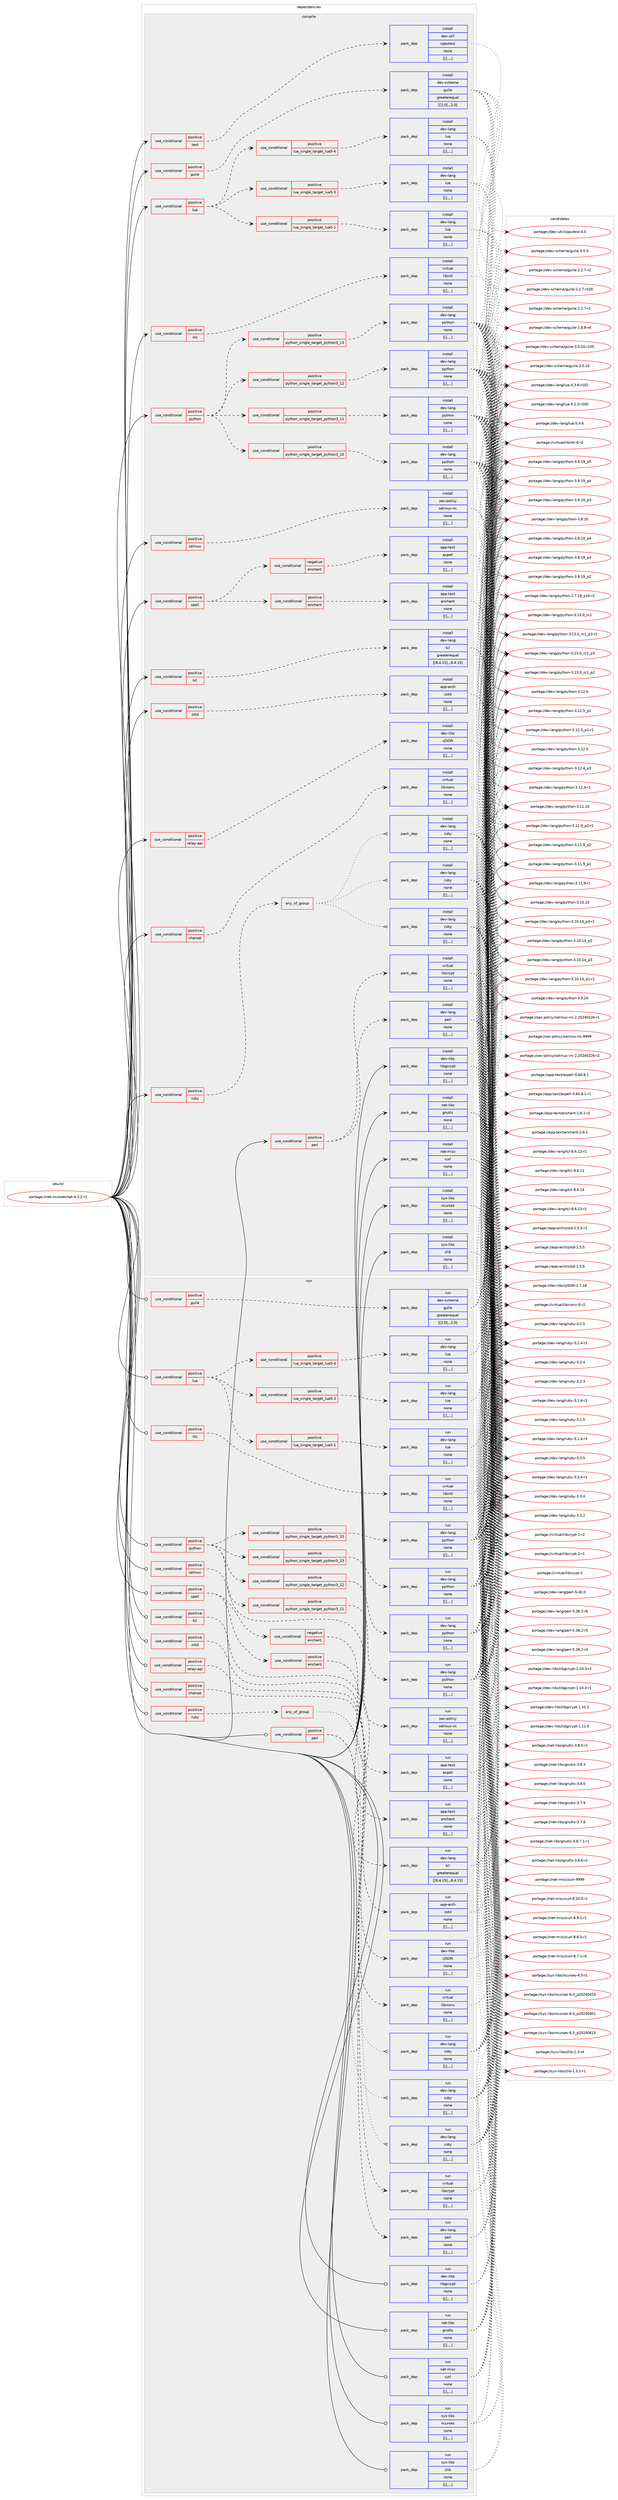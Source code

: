 digraph prolog {

# *************
# Graph options
# *************

newrank=true;
concentrate=true;
compound=true;
graph [rankdir=LR,fontname=Helvetica,fontsize=10,ranksep=1.5];#, ranksep=2.5, nodesep=0.2];
edge  [arrowhead=vee];
node  [fontname=Helvetica,fontsize=10];

# **********
# The ebuild
# **********

subgraph cluster_leftcol {
color=gray;
label=<<i>ebuild</i>>;
id [label="portage://net-irc/weechat-4.3.2-r1", color=red, width=4, href="../net-irc/weechat-4.3.2-r1.svg"];
}

# ****************
# The dependencies
# ****************

subgraph cluster_midcol {
color=gray;
label=<<i>dependencies</i>>;
subgraph cluster_compile {
fillcolor="#eeeeee";
style=filled;
label=<<i>compile</i>>;
subgraph cond97841 {
dependency376332 [label=<<TABLE BORDER="0" CELLBORDER="1" CELLSPACING="0" CELLPADDING="4"><TR><TD ROWSPAN="3" CELLPADDING="10">use_conditional</TD></TR><TR><TD>positive</TD></TR><TR><TD>charset</TD></TR></TABLE>>, shape=none, color=red];
subgraph pack275687 {
dependency376333 [label=<<TABLE BORDER="0" CELLBORDER="1" CELLSPACING="0" CELLPADDING="4" WIDTH="220"><TR><TD ROWSPAN="6" CELLPADDING="30">pack_dep</TD></TR><TR><TD WIDTH="110">install</TD></TR><TR><TD>virtual</TD></TR><TR><TD>libiconv</TD></TR><TR><TD>none</TD></TR><TR><TD>[[],,,,]</TD></TR></TABLE>>, shape=none, color=blue];
}
dependency376332:e -> dependency376333:w [weight=20,style="dashed",arrowhead="vee"];
}
id:e -> dependency376332:w [weight=20,style="solid",arrowhead="vee"];
subgraph cond97842 {
dependency376334 [label=<<TABLE BORDER="0" CELLBORDER="1" CELLSPACING="0" CELLPADDING="4"><TR><TD ROWSPAN="3" CELLPADDING="10">use_conditional</TD></TR><TR><TD>positive</TD></TR><TR><TD>guile</TD></TR></TABLE>>, shape=none, color=red];
subgraph pack275688 {
dependency376335 [label=<<TABLE BORDER="0" CELLBORDER="1" CELLSPACING="0" CELLPADDING="4" WIDTH="220"><TR><TD ROWSPAN="6" CELLPADDING="30">pack_dep</TD></TR><TR><TD WIDTH="110">install</TD></TR><TR><TD>dev-scheme</TD></TR><TR><TD>guile</TD></TR><TR><TD>greaterequal</TD></TR><TR><TD>[[2,0],,,2.0]</TD></TR></TABLE>>, shape=none, color=blue];
}
dependency376334:e -> dependency376335:w [weight=20,style="dashed",arrowhead="vee"];
}
id:e -> dependency376334:w [weight=20,style="solid",arrowhead="vee"];
subgraph cond97843 {
dependency376336 [label=<<TABLE BORDER="0" CELLBORDER="1" CELLSPACING="0" CELLPADDING="4"><TR><TD ROWSPAN="3" CELLPADDING="10">use_conditional</TD></TR><TR><TD>positive</TD></TR><TR><TD>lua</TD></TR></TABLE>>, shape=none, color=red];
subgraph cond97844 {
dependency376337 [label=<<TABLE BORDER="0" CELLBORDER="1" CELLSPACING="0" CELLPADDING="4"><TR><TD ROWSPAN="3" CELLPADDING="10">use_conditional</TD></TR><TR><TD>positive</TD></TR><TR><TD>lua_single_target_lua5-1</TD></TR></TABLE>>, shape=none, color=red];
subgraph pack275689 {
dependency376338 [label=<<TABLE BORDER="0" CELLBORDER="1" CELLSPACING="0" CELLPADDING="4" WIDTH="220"><TR><TD ROWSPAN="6" CELLPADDING="30">pack_dep</TD></TR><TR><TD WIDTH="110">install</TD></TR><TR><TD>dev-lang</TD></TR><TR><TD>lua</TD></TR><TR><TD>none</TD></TR><TR><TD>[[],,,,]</TD></TR></TABLE>>, shape=none, color=blue];
}
dependency376337:e -> dependency376338:w [weight=20,style="dashed",arrowhead="vee"];
}
dependency376336:e -> dependency376337:w [weight=20,style="dashed",arrowhead="vee"];
subgraph cond97845 {
dependency376339 [label=<<TABLE BORDER="0" CELLBORDER="1" CELLSPACING="0" CELLPADDING="4"><TR><TD ROWSPAN="3" CELLPADDING="10">use_conditional</TD></TR><TR><TD>positive</TD></TR><TR><TD>lua_single_target_lua5-3</TD></TR></TABLE>>, shape=none, color=red];
subgraph pack275690 {
dependency376340 [label=<<TABLE BORDER="0" CELLBORDER="1" CELLSPACING="0" CELLPADDING="4" WIDTH="220"><TR><TD ROWSPAN="6" CELLPADDING="30">pack_dep</TD></TR><TR><TD WIDTH="110">install</TD></TR><TR><TD>dev-lang</TD></TR><TR><TD>lua</TD></TR><TR><TD>none</TD></TR><TR><TD>[[],,,,]</TD></TR></TABLE>>, shape=none, color=blue];
}
dependency376339:e -> dependency376340:w [weight=20,style="dashed",arrowhead="vee"];
}
dependency376336:e -> dependency376339:w [weight=20,style="dashed",arrowhead="vee"];
subgraph cond97846 {
dependency376341 [label=<<TABLE BORDER="0" CELLBORDER="1" CELLSPACING="0" CELLPADDING="4"><TR><TD ROWSPAN="3" CELLPADDING="10">use_conditional</TD></TR><TR><TD>positive</TD></TR><TR><TD>lua_single_target_lua5-4</TD></TR></TABLE>>, shape=none, color=red];
subgraph pack275691 {
dependency376342 [label=<<TABLE BORDER="0" CELLBORDER="1" CELLSPACING="0" CELLPADDING="4" WIDTH="220"><TR><TD ROWSPAN="6" CELLPADDING="30">pack_dep</TD></TR><TR><TD WIDTH="110">install</TD></TR><TR><TD>dev-lang</TD></TR><TR><TD>lua</TD></TR><TR><TD>none</TD></TR><TR><TD>[[],,,,]</TD></TR></TABLE>>, shape=none, color=blue];
}
dependency376341:e -> dependency376342:w [weight=20,style="dashed",arrowhead="vee"];
}
dependency376336:e -> dependency376341:w [weight=20,style="dashed",arrowhead="vee"];
}
id:e -> dependency376336:w [weight=20,style="solid",arrowhead="vee"];
subgraph cond97847 {
dependency376343 [label=<<TABLE BORDER="0" CELLBORDER="1" CELLSPACING="0" CELLPADDING="4"><TR><TD ROWSPAN="3" CELLPADDING="10">use_conditional</TD></TR><TR><TD>positive</TD></TR><TR><TD>nls</TD></TR></TABLE>>, shape=none, color=red];
subgraph pack275692 {
dependency376344 [label=<<TABLE BORDER="0" CELLBORDER="1" CELLSPACING="0" CELLPADDING="4" WIDTH="220"><TR><TD ROWSPAN="6" CELLPADDING="30">pack_dep</TD></TR><TR><TD WIDTH="110">install</TD></TR><TR><TD>virtual</TD></TR><TR><TD>libintl</TD></TR><TR><TD>none</TD></TR><TR><TD>[[],,,,]</TD></TR></TABLE>>, shape=none, color=blue];
}
dependency376343:e -> dependency376344:w [weight=20,style="dashed",arrowhead="vee"];
}
id:e -> dependency376343:w [weight=20,style="solid",arrowhead="vee"];
subgraph cond97848 {
dependency376345 [label=<<TABLE BORDER="0" CELLBORDER="1" CELLSPACING="0" CELLPADDING="4"><TR><TD ROWSPAN="3" CELLPADDING="10">use_conditional</TD></TR><TR><TD>positive</TD></TR><TR><TD>perl</TD></TR></TABLE>>, shape=none, color=red];
subgraph pack275693 {
dependency376346 [label=<<TABLE BORDER="0" CELLBORDER="1" CELLSPACING="0" CELLPADDING="4" WIDTH="220"><TR><TD ROWSPAN="6" CELLPADDING="30">pack_dep</TD></TR><TR><TD WIDTH="110">install</TD></TR><TR><TD>dev-lang</TD></TR><TR><TD>perl</TD></TR><TR><TD>none</TD></TR><TR><TD>[[],,,,]</TD></TR></TABLE>>, shape=none, color=blue];
}
dependency376345:e -> dependency376346:w [weight=20,style="dashed",arrowhead="vee"];
subgraph pack275694 {
dependency376347 [label=<<TABLE BORDER="0" CELLBORDER="1" CELLSPACING="0" CELLPADDING="4" WIDTH="220"><TR><TD ROWSPAN="6" CELLPADDING="30">pack_dep</TD></TR><TR><TD WIDTH="110">install</TD></TR><TR><TD>virtual</TD></TR><TR><TD>libcrypt</TD></TR><TR><TD>none</TD></TR><TR><TD>[[],,,,]</TD></TR></TABLE>>, shape=none, color=blue];
}
dependency376345:e -> dependency376347:w [weight=20,style="dashed",arrowhead="vee"];
}
id:e -> dependency376345:w [weight=20,style="solid",arrowhead="vee"];
subgraph cond97849 {
dependency376348 [label=<<TABLE BORDER="0" CELLBORDER="1" CELLSPACING="0" CELLPADDING="4"><TR><TD ROWSPAN="3" CELLPADDING="10">use_conditional</TD></TR><TR><TD>positive</TD></TR><TR><TD>python</TD></TR></TABLE>>, shape=none, color=red];
subgraph cond97850 {
dependency376349 [label=<<TABLE BORDER="0" CELLBORDER="1" CELLSPACING="0" CELLPADDING="4"><TR><TD ROWSPAN="3" CELLPADDING="10">use_conditional</TD></TR><TR><TD>positive</TD></TR><TR><TD>python_single_target_python3_10</TD></TR></TABLE>>, shape=none, color=red];
subgraph pack275695 {
dependency376350 [label=<<TABLE BORDER="0" CELLBORDER="1" CELLSPACING="0" CELLPADDING="4" WIDTH="220"><TR><TD ROWSPAN="6" CELLPADDING="30">pack_dep</TD></TR><TR><TD WIDTH="110">install</TD></TR><TR><TD>dev-lang</TD></TR><TR><TD>python</TD></TR><TR><TD>none</TD></TR><TR><TD>[[],,,,]</TD></TR></TABLE>>, shape=none, color=blue];
}
dependency376349:e -> dependency376350:w [weight=20,style="dashed",arrowhead="vee"];
}
dependency376348:e -> dependency376349:w [weight=20,style="dashed",arrowhead="vee"];
subgraph cond97851 {
dependency376351 [label=<<TABLE BORDER="0" CELLBORDER="1" CELLSPACING="0" CELLPADDING="4"><TR><TD ROWSPAN="3" CELLPADDING="10">use_conditional</TD></TR><TR><TD>positive</TD></TR><TR><TD>python_single_target_python3_11</TD></TR></TABLE>>, shape=none, color=red];
subgraph pack275696 {
dependency376352 [label=<<TABLE BORDER="0" CELLBORDER="1" CELLSPACING="0" CELLPADDING="4" WIDTH="220"><TR><TD ROWSPAN="6" CELLPADDING="30">pack_dep</TD></TR><TR><TD WIDTH="110">install</TD></TR><TR><TD>dev-lang</TD></TR><TR><TD>python</TD></TR><TR><TD>none</TD></TR><TR><TD>[[],,,,]</TD></TR></TABLE>>, shape=none, color=blue];
}
dependency376351:e -> dependency376352:w [weight=20,style="dashed",arrowhead="vee"];
}
dependency376348:e -> dependency376351:w [weight=20,style="dashed",arrowhead="vee"];
subgraph cond97852 {
dependency376353 [label=<<TABLE BORDER="0" CELLBORDER="1" CELLSPACING="0" CELLPADDING="4"><TR><TD ROWSPAN="3" CELLPADDING="10">use_conditional</TD></TR><TR><TD>positive</TD></TR><TR><TD>python_single_target_python3_12</TD></TR></TABLE>>, shape=none, color=red];
subgraph pack275697 {
dependency376354 [label=<<TABLE BORDER="0" CELLBORDER="1" CELLSPACING="0" CELLPADDING="4" WIDTH="220"><TR><TD ROWSPAN="6" CELLPADDING="30">pack_dep</TD></TR><TR><TD WIDTH="110">install</TD></TR><TR><TD>dev-lang</TD></TR><TR><TD>python</TD></TR><TR><TD>none</TD></TR><TR><TD>[[],,,,]</TD></TR></TABLE>>, shape=none, color=blue];
}
dependency376353:e -> dependency376354:w [weight=20,style="dashed",arrowhead="vee"];
}
dependency376348:e -> dependency376353:w [weight=20,style="dashed",arrowhead="vee"];
subgraph cond97853 {
dependency376355 [label=<<TABLE BORDER="0" CELLBORDER="1" CELLSPACING="0" CELLPADDING="4"><TR><TD ROWSPAN="3" CELLPADDING="10">use_conditional</TD></TR><TR><TD>positive</TD></TR><TR><TD>python_single_target_python3_13</TD></TR></TABLE>>, shape=none, color=red];
subgraph pack275698 {
dependency376356 [label=<<TABLE BORDER="0" CELLBORDER="1" CELLSPACING="0" CELLPADDING="4" WIDTH="220"><TR><TD ROWSPAN="6" CELLPADDING="30">pack_dep</TD></TR><TR><TD WIDTH="110">install</TD></TR><TR><TD>dev-lang</TD></TR><TR><TD>python</TD></TR><TR><TD>none</TD></TR><TR><TD>[[],,,,]</TD></TR></TABLE>>, shape=none, color=blue];
}
dependency376355:e -> dependency376356:w [weight=20,style="dashed",arrowhead="vee"];
}
dependency376348:e -> dependency376355:w [weight=20,style="dashed",arrowhead="vee"];
}
id:e -> dependency376348:w [weight=20,style="solid",arrowhead="vee"];
subgraph cond97854 {
dependency376357 [label=<<TABLE BORDER="0" CELLBORDER="1" CELLSPACING="0" CELLPADDING="4"><TR><TD ROWSPAN="3" CELLPADDING="10">use_conditional</TD></TR><TR><TD>positive</TD></TR><TR><TD>relay-api</TD></TR></TABLE>>, shape=none, color=red];
subgraph pack275699 {
dependency376358 [label=<<TABLE BORDER="0" CELLBORDER="1" CELLSPACING="0" CELLPADDING="4" WIDTH="220"><TR><TD ROWSPAN="6" CELLPADDING="30">pack_dep</TD></TR><TR><TD WIDTH="110">install</TD></TR><TR><TD>dev-libs</TD></TR><TR><TD>cJSON</TD></TR><TR><TD>none</TD></TR><TR><TD>[[],,,,]</TD></TR></TABLE>>, shape=none, color=blue];
}
dependency376357:e -> dependency376358:w [weight=20,style="dashed",arrowhead="vee"];
}
id:e -> dependency376357:w [weight=20,style="solid",arrowhead="vee"];
subgraph cond97855 {
dependency376359 [label=<<TABLE BORDER="0" CELLBORDER="1" CELLSPACING="0" CELLPADDING="4"><TR><TD ROWSPAN="3" CELLPADDING="10">use_conditional</TD></TR><TR><TD>positive</TD></TR><TR><TD>ruby</TD></TR></TABLE>>, shape=none, color=red];
subgraph any2619 {
dependency376360 [label=<<TABLE BORDER="0" CELLBORDER="1" CELLSPACING="0" CELLPADDING="4"><TR><TD CELLPADDING="10">any_of_group</TD></TR></TABLE>>, shape=none, color=red];subgraph pack275700 {
dependency376361 [label=<<TABLE BORDER="0" CELLBORDER="1" CELLSPACING="0" CELLPADDING="4" WIDTH="220"><TR><TD ROWSPAN="6" CELLPADDING="30">pack_dep</TD></TR><TR><TD WIDTH="110">install</TD></TR><TR><TD>dev-lang</TD></TR><TR><TD>ruby</TD></TR><TR><TD>none</TD></TR><TR><TD>[[],,,,]</TD></TR></TABLE>>, shape=none, color=blue];
}
dependency376360:e -> dependency376361:w [weight=20,style="dotted",arrowhead="oinv"];
subgraph pack275701 {
dependency376362 [label=<<TABLE BORDER="0" CELLBORDER="1" CELLSPACING="0" CELLPADDING="4" WIDTH="220"><TR><TD ROWSPAN="6" CELLPADDING="30">pack_dep</TD></TR><TR><TD WIDTH="110">install</TD></TR><TR><TD>dev-lang</TD></TR><TR><TD>ruby</TD></TR><TR><TD>none</TD></TR><TR><TD>[[],,,,]</TD></TR></TABLE>>, shape=none, color=blue];
}
dependency376360:e -> dependency376362:w [weight=20,style="dotted",arrowhead="oinv"];
subgraph pack275702 {
dependency376363 [label=<<TABLE BORDER="0" CELLBORDER="1" CELLSPACING="0" CELLPADDING="4" WIDTH="220"><TR><TD ROWSPAN="6" CELLPADDING="30">pack_dep</TD></TR><TR><TD WIDTH="110">install</TD></TR><TR><TD>dev-lang</TD></TR><TR><TD>ruby</TD></TR><TR><TD>none</TD></TR><TR><TD>[[],,,,]</TD></TR></TABLE>>, shape=none, color=blue];
}
dependency376360:e -> dependency376363:w [weight=20,style="dotted",arrowhead="oinv"];
}
dependency376359:e -> dependency376360:w [weight=20,style="dashed",arrowhead="vee"];
}
id:e -> dependency376359:w [weight=20,style="solid",arrowhead="vee"];
subgraph cond97856 {
dependency376364 [label=<<TABLE BORDER="0" CELLBORDER="1" CELLSPACING="0" CELLPADDING="4"><TR><TD ROWSPAN="3" CELLPADDING="10">use_conditional</TD></TR><TR><TD>positive</TD></TR><TR><TD>selinux</TD></TR></TABLE>>, shape=none, color=red];
subgraph pack275703 {
dependency376365 [label=<<TABLE BORDER="0" CELLBORDER="1" CELLSPACING="0" CELLPADDING="4" WIDTH="220"><TR><TD ROWSPAN="6" CELLPADDING="30">pack_dep</TD></TR><TR><TD WIDTH="110">install</TD></TR><TR><TD>sec-policy</TD></TR><TR><TD>selinux-irc</TD></TR><TR><TD>none</TD></TR><TR><TD>[[],,,,]</TD></TR></TABLE>>, shape=none, color=blue];
}
dependency376364:e -> dependency376365:w [weight=20,style="dashed",arrowhead="vee"];
}
id:e -> dependency376364:w [weight=20,style="solid",arrowhead="vee"];
subgraph cond97857 {
dependency376366 [label=<<TABLE BORDER="0" CELLBORDER="1" CELLSPACING="0" CELLPADDING="4"><TR><TD ROWSPAN="3" CELLPADDING="10">use_conditional</TD></TR><TR><TD>positive</TD></TR><TR><TD>spell</TD></TR></TABLE>>, shape=none, color=red];
subgraph cond97858 {
dependency376367 [label=<<TABLE BORDER="0" CELLBORDER="1" CELLSPACING="0" CELLPADDING="4"><TR><TD ROWSPAN="3" CELLPADDING="10">use_conditional</TD></TR><TR><TD>positive</TD></TR><TR><TD>enchant</TD></TR></TABLE>>, shape=none, color=red];
subgraph pack275704 {
dependency376368 [label=<<TABLE BORDER="0" CELLBORDER="1" CELLSPACING="0" CELLPADDING="4" WIDTH="220"><TR><TD ROWSPAN="6" CELLPADDING="30">pack_dep</TD></TR><TR><TD WIDTH="110">install</TD></TR><TR><TD>app-text</TD></TR><TR><TD>enchant</TD></TR><TR><TD>none</TD></TR><TR><TD>[[],,,,]</TD></TR></TABLE>>, shape=none, color=blue];
}
dependency376367:e -> dependency376368:w [weight=20,style="dashed",arrowhead="vee"];
}
dependency376366:e -> dependency376367:w [weight=20,style="dashed",arrowhead="vee"];
subgraph cond97859 {
dependency376369 [label=<<TABLE BORDER="0" CELLBORDER="1" CELLSPACING="0" CELLPADDING="4"><TR><TD ROWSPAN="3" CELLPADDING="10">use_conditional</TD></TR><TR><TD>negative</TD></TR><TR><TD>enchant</TD></TR></TABLE>>, shape=none, color=red];
subgraph pack275705 {
dependency376370 [label=<<TABLE BORDER="0" CELLBORDER="1" CELLSPACING="0" CELLPADDING="4" WIDTH="220"><TR><TD ROWSPAN="6" CELLPADDING="30">pack_dep</TD></TR><TR><TD WIDTH="110">install</TD></TR><TR><TD>app-text</TD></TR><TR><TD>aspell</TD></TR><TR><TD>none</TD></TR><TR><TD>[[],,,,]</TD></TR></TABLE>>, shape=none, color=blue];
}
dependency376369:e -> dependency376370:w [weight=20,style="dashed",arrowhead="vee"];
}
dependency376366:e -> dependency376369:w [weight=20,style="dashed",arrowhead="vee"];
}
id:e -> dependency376366:w [weight=20,style="solid",arrowhead="vee"];
subgraph cond97860 {
dependency376371 [label=<<TABLE BORDER="0" CELLBORDER="1" CELLSPACING="0" CELLPADDING="4"><TR><TD ROWSPAN="3" CELLPADDING="10">use_conditional</TD></TR><TR><TD>positive</TD></TR><TR><TD>tcl</TD></TR></TABLE>>, shape=none, color=red];
subgraph pack275706 {
dependency376372 [label=<<TABLE BORDER="0" CELLBORDER="1" CELLSPACING="0" CELLPADDING="4" WIDTH="220"><TR><TD ROWSPAN="6" CELLPADDING="30">pack_dep</TD></TR><TR><TD WIDTH="110">install</TD></TR><TR><TD>dev-lang</TD></TR><TR><TD>tcl</TD></TR><TR><TD>greaterequal</TD></TR><TR><TD>[[8,4,15],,,8.4.15]</TD></TR></TABLE>>, shape=none, color=blue];
}
dependency376371:e -> dependency376372:w [weight=20,style="dashed",arrowhead="vee"];
}
id:e -> dependency376371:w [weight=20,style="solid",arrowhead="vee"];
subgraph cond97861 {
dependency376373 [label=<<TABLE BORDER="0" CELLBORDER="1" CELLSPACING="0" CELLPADDING="4"><TR><TD ROWSPAN="3" CELLPADDING="10">use_conditional</TD></TR><TR><TD>positive</TD></TR><TR><TD>test</TD></TR></TABLE>>, shape=none, color=red];
subgraph pack275707 {
dependency376374 [label=<<TABLE BORDER="0" CELLBORDER="1" CELLSPACING="0" CELLPADDING="4" WIDTH="220"><TR><TD ROWSPAN="6" CELLPADDING="30">pack_dep</TD></TR><TR><TD WIDTH="110">install</TD></TR><TR><TD>dev-util</TD></TR><TR><TD>cpputest</TD></TR><TR><TD>none</TD></TR><TR><TD>[[],,,,]</TD></TR></TABLE>>, shape=none, color=blue];
}
dependency376373:e -> dependency376374:w [weight=20,style="dashed",arrowhead="vee"];
}
id:e -> dependency376373:w [weight=20,style="solid",arrowhead="vee"];
subgraph cond97862 {
dependency376375 [label=<<TABLE BORDER="0" CELLBORDER="1" CELLSPACING="0" CELLPADDING="4"><TR><TD ROWSPAN="3" CELLPADDING="10">use_conditional</TD></TR><TR><TD>positive</TD></TR><TR><TD>zstd</TD></TR></TABLE>>, shape=none, color=red];
subgraph pack275708 {
dependency376376 [label=<<TABLE BORDER="0" CELLBORDER="1" CELLSPACING="0" CELLPADDING="4" WIDTH="220"><TR><TD ROWSPAN="6" CELLPADDING="30">pack_dep</TD></TR><TR><TD WIDTH="110">install</TD></TR><TR><TD>app-arch</TD></TR><TR><TD>zstd</TD></TR><TR><TD>none</TD></TR><TR><TD>[[],,,,]</TD></TR></TABLE>>, shape=none, color=blue];
}
dependency376375:e -> dependency376376:w [weight=20,style="dashed",arrowhead="vee"];
}
id:e -> dependency376375:w [weight=20,style="solid",arrowhead="vee"];
subgraph pack275709 {
dependency376377 [label=<<TABLE BORDER="0" CELLBORDER="1" CELLSPACING="0" CELLPADDING="4" WIDTH="220"><TR><TD ROWSPAN="6" CELLPADDING="30">pack_dep</TD></TR><TR><TD WIDTH="110">install</TD></TR><TR><TD>dev-libs</TD></TR><TR><TD>libgcrypt</TD></TR><TR><TD>none</TD></TR><TR><TD>[[],,,,]</TD></TR></TABLE>>, shape=none, color=blue];
}
id:e -> dependency376377:w [weight=20,style="solid",arrowhead="vee"];
subgraph pack275710 {
dependency376378 [label=<<TABLE BORDER="0" CELLBORDER="1" CELLSPACING="0" CELLPADDING="4" WIDTH="220"><TR><TD ROWSPAN="6" CELLPADDING="30">pack_dep</TD></TR><TR><TD WIDTH="110">install</TD></TR><TR><TD>net-libs</TD></TR><TR><TD>gnutls</TD></TR><TR><TD>none</TD></TR><TR><TD>[[],,,,]</TD></TR></TABLE>>, shape=none, color=blue];
}
id:e -> dependency376378:w [weight=20,style="solid",arrowhead="vee"];
subgraph pack275711 {
dependency376379 [label=<<TABLE BORDER="0" CELLBORDER="1" CELLSPACING="0" CELLPADDING="4" WIDTH="220"><TR><TD ROWSPAN="6" CELLPADDING="30">pack_dep</TD></TR><TR><TD WIDTH="110">install</TD></TR><TR><TD>net-misc</TD></TR><TR><TD>curl</TD></TR><TR><TD>none</TD></TR><TR><TD>[[],,,,]</TD></TR></TABLE>>, shape=none, color=blue];
}
id:e -> dependency376379:w [weight=20,style="solid",arrowhead="vee"];
subgraph pack275712 {
dependency376380 [label=<<TABLE BORDER="0" CELLBORDER="1" CELLSPACING="0" CELLPADDING="4" WIDTH="220"><TR><TD ROWSPAN="6" CELLPADDING="30">pack_dep</TD></TR><TR><TD WIDTH="110">install</TD></TR><TR><TD>sys-libs</TD></TR><TR><TD>ncurses</TD></TR><TR><TD>none</TD></TR><TR><TD>[[],,,,]</TD></TR></TABLE>>, shape=none, color=blue];
}
id:e -> dependency376380:w [weight=20,style="solid",arrowhead="vee"];
subgraph pack275713 {
dependency376381 [label=<<TABLE BORDER="0" CELLBORDER="1" CELLSPACING="0" CELLPADDING="4" WIDTH="220"><TR><TD ROWSPAN="6" CELLPADDING="30">pack_dep</TD></TR><TR><TD WIDTH="110">install</TD></TR><TR><TD>sys-libs</TD></TR><TR><TD>zlib</TD></TR><TR><TD>none</TD></TR><TR><TD>[[],,,,]</TD></TR></TABLE>>, shape=none, color=blue];
}
id:e -> dependency376381:w [weight=20,style="solid",arrowhead="vee"];
}
subgraph cluster_compileandrun {
fillcolor="#eeeeee";
style=filled;
label=<<i>compile and run</i>>;
}
subgraph cluster_run {
fillcolor="#eeeeee";
style=filled;
label=<<i>run</i>>;
subgraph cond97863 {
dependency376382 [label=<<TABLE BORDER="0" CELLBORDER="1" CELLSPACING="0" CELLPADDING="4"><TR><TD ROWSPAN="3" CELLPADDING="10">use_conditional</TD></TR><TR><TD>positive</TD></TR><TR><TD>charset</TD></TR></TABLE>>, shape=none, color=red];
subgraph pack275714 {
dependency376383 [label=<<TABLE BORDER="0" CELLBORDER="1" CELLSPACING="0" CELLPADDING="4" WIDTH="220"><TR><TD ROWSPAN="6" CELLPADDING="30">pack_dep</TD></TR><TR><TD WIDTH="110">run</TD></TR><TR><TD>virtual</TD></TR><TR><TD>libiconv</TD></TR><TR><TD>none</TD></TR><TR><TD>[[],,,,]</TD></TR></TABLE>>, shape=none, color=blue];
}
dependency376382:e -> dependency376383:w [weight=20,style="dashed",arrowhead="vee"];
}
id:e -> dependency376382:w [weight=20,style="solid",arrowhead="odot"];
subgraph cond97864 {
dependency376384 [label=<<TABLE BORDER="0" CELLBORDER="1" CELLSPACING="0" CELLPADDING="4"><TR><TD ROWSPAN="3" CELLPADDING="10">use_conditional</TD></TR><TR><TD>positive</TD></TR><TR><TD>guile</TD></TR></TABLE>>, shape=none, color=red];
subgraph pack275715 {
dependency376385 [label=<<TABLE BORDER="0" CELLBORDER="1" CELLSPACING="0" CELLPADDING="4" WIDTH="220"><TR><TD ROWSPAN="6" CELLPADDING="30">pack_dep</TD></TR><TR><TD WIDTH="110">run</TD></TR><TR><TD>dev-scheme</TD></TR><TR><TD>guile</TD></TR><TR><TD>greaterequal</TD></TR><TR><TD>[[2,0],,,2.0]</TD></TR></TABLE>>, shape=none, color=blue];
}
dependency376384:e -> dependency376385:w [weight=20,style="dashed",arrowhead="vee"];
}
id:e -> dependency376384:w [weight=20,style="solid",arrowhead="odot"];
subgraph cond97865 {
dependency376386 [label=<<TABLE BORDER="0" CELLBORDER="1" CELLSPACING="0" CELLPADDING="4"><TR><TD ROWSPAN="3" CELLPADDING="10">use_conditional</TD></TR><TR><TD>positive</TD></TR><TR><TD>lua</TD></TR></TABLE>>, shape=none, color=red];
subgraph cond97866 {
dependency376387 [label=<<TABLE BORDER="0" CELLBORDER="1" CELLSPACING="0" CELLPADDING="4"><TR><TD ROWSPAN="3" CELLPADDING="10">use_conditional</TD></TR><TR><TD>positive</TD></TR><TR><TD>lua_single_target_lua5-1</TD></TR></TABLE>>, shape=none, color=red];
subgraph pack275716 {
dependency376388 [label=<<TABLE BORDER="0" CELLBORDER="1" CELLSPACING="0" CELLPADDING="4" WIDTH="220"><TR><TD ROWSPAN="6" CELLPADDING="30">pack_dep</TD></TR><TR><TD WIDTH="110">run</TD></TR><TR><TD>dev-lang</TD></TR><TR><TD>lua</TD></TR><TR><TD>none</TD></TR><TR><TD>[[],,,,]</TD></TR></TABLE>>, shape=none, color=blue];
}
dependency376387:e -> dependency376388:w [weight=20,style="dashed",arrowhead="vee"];
}
dependency376386:e -> dependency376387:w [weight=20,style="dashed",arrowhead="vee"];
subgraph cond97867 {
dependency376389 [label=<<TABLE BORDER="0" CELLBORDER="1" CELLSPACING="0" CELLPADDING="4"><TR><TD ROWSPAN="3" CELLPADDING="10">use_conditional</TD></TR><TR><TD>positive</TD></TR><TR><TD>lua_single_target_lua5-3</TD></TR></TABLE>>, shape=none, color=red];
subgraph pack275717 {
dependency376390 [label=<<TABLE BORDER="0" CELLBORDER="1" CELLSPACING="0" CELLPADDING="4" WIDTH="220"><TR><TD ROWSPAN="6" CELLPADDING="30">pack_dep</TD></TR><TR><TD WIDTH="110">run</TD></TR><TR><TD>dev-lang</TD></TR><TR><TD>lua</TD></TR><TR><TD>none</TD></TR><TR><TD>[[],,,,]</TD></TR></TABLE>>, shape=none, color=blue];
}
dependency376389:e -> dependency376390:w [weight=20,style="dashed",arrowhead="vee"];
}
dependency376386:e -> dependency376389:w [weight=20,style="dashed",arrowhead="vee"];
subgraph cond97868 {
dependency376391 [label=<<TABLE BORDER="0" CELLBORDER="1" CELLSPACING="0" CELLPADDING="4"><TR><TD ROWSPAN="3" CELLPADDING="10">use_conditional</TD></TR><TR><TD>positive</TD></TR><TR><TD>lua_single_target_lua5-4</TD></TR></TABLE>>, shape=none, color=red];
subgraph pack275718 {
dependency376392 [label=<<TABLE BORDER="0" CELLBORDER="1" CELLSPACING="0" CELLPADDING="4" WIDTH="220"><TR><TD ROWSPAN="6" CELLPADDING="30">pack_dep</TD></TR><TR><TD WIDTH="110">run</TD></TR><TR><TD>dev-lang</TD></TR><TR><TD>lua</TD></TR><TR><TD>none</TD></TR><TR><TD>[[],,,,]</TD></TR></TABLE>>, shape=none, color=blue];
}
dependency376391:e -> dependency376392:w [weight=20,style="dashed",arrowhead="vee"];
}
dependency376386:e -> dependency376391:w [weight=20,style="dashed",arrowhead="vee"];
}
id:e -> dependency376386:w [weight=20,style="solid",arrowhead="odot"];
subgraph cond97869 {
dependency376393 [label=<<TABLE BORDER="0" CELLBORDER="1" CELLSPACING="0" CELLPADDING="4"><TR><TD ROWSPAN="3" CELLPADDING="10">use_conditional</TD></TR><TR><TD>positive</TD></TR><TR><TD>nls</TD></TR></TABLE>>, shape=none, color=red];
subgraph pack275719 {
dependency376394 [label=<<TABLE BORDER="0" CELLBORDER="1" CELLSPACING="0" CELLPADDING="4" WIDTH="220"><TR><TD ROWSPAN="6" CELLPADDING="30">pack_dep</TD></TR><TR><TD WIDTH="110">run</TD></TR><TR><TD>virtual</TD></TR><TR><TD>libintl</TD></TR><TR><TD>none</TD></TR><TR><TD>[[],,,,]</TD></TR></TABLE>>, shape=none, color=blue];
}
dependency376393:e -> dependency376394:w [weight=20,style="dashed",arrowhead="vee"];
}
id:e -> dependency376393:w [weight=20,style="solid",arrowhead="odot"];
subgraph cond97870 {
dependency376395 [label=<<TABLE BORDER="0" CELLBORDER="1" CELLSPACING="0" CELLPADDING="4"><TR><TD ROWSPAN="3" CELLPADDING="10">use_conditional</TD></TR><TR><TD>positive</TD></TR><TR><TD>perl</TD></TR></TABLE>>, shape=none, color=red];
subgraph pack275720 {
dependency376396 [label=<<TABLE BORDER="0" CELLBORDER="1" CELLSPACING="0" CELLPADDING="4" WIDTH="220"><TR><TD ROWSPAN="6" CELLPADDING="30">pack_dep</TD></TR><TR><TD WIDTH="110">run</TD></TR><TR><TD>dev-lang</TD></TR><TR><TD>perl</TD></TR><TR><TD>none</TD></TR><TR><TD>[[],,,,]</TD></TR></TABLE>>, shape=none, color=blue];
}
dependency376395:e -> dependency376396:w [weight=20,style="dashed",arrowhead="vee"];
subgraph pack275721 {
dependency376397 [label=<<TABLE BORDER="0" CELLBORDER="1" CELLSPACING="0" CELLPADDING="4" WIDTH="220"><TR><TD ROWSPAN="6" CELLPADDING="30">pack_dep</TD></TR><TR><TD WIDTH="110">run</TD></TR><TR><TD>virtual</TD></TR><TR><TD>libcrypt</TD></TR><TR><TD>none</TD></TR><TR><TD>[[],,,,]</TD></TR></TABLE>>, shape=none, color=blue];
}
dependency376395:e -> dependency376397:w [weight=20,style="dashed",arrowhead="vee"];
}
id:e -> dependency376395:w [weight=20,style="solid",arrowhead="odot"];
subgraph cond97871 {
dependency376398 [label=<<TABLE BORDER="0" CELLBORDER="1" CELLSPACING="0" CELLPADDING="4"><TR><TD ROWSPAN="3" CELLPADDING="10">use_conditional</TD></TR><TR><TD>positive</TD></TR><TR><TD>python</TD></TR></TABLE>>, shape=none, color=red];
subgraph cond97872 {
dependency376399 [label=<<TABLE BORDER="0" CELLBORDER="1" CELLSPACING="0" CELLPADDING="4"><TR><TD ROWSPAN="3" CELLPADDING="10">use_conditional</TD></TR><TR><TD>positive</TD></TR><TR><TD>python_single_target_python3_10</TD></TR></TABLE>>, shape=none, color=red];
subgraph pack275722 {
dependency376400 [label=<<TABLE BORDER="0" CELLBORDER="1" CELLSPACING="0" CELLPADDING="4" WIDTH="220"><TR><TD ROWSPAN="6" CELLPADDING="30">pack_dep</TD></TR><TR><TD WIDTH="110">run</TD></TR><TR><TD>dev-lang</TD></TR><TR><TD>python</TD></TR><TR><TD>none</TD></TR><TR><TD>[[],,,,]</TD></TR></TABLE>>, shape=none, color=blue];
}
dependency376399:e -> dependency376400:w [weight=20,style="dashed",arrowhead="vee"];
}
dependency376398:e -> dependency376399:w [weight=20,style="dashed",arrowhead="vee"];
subgraph cond97873 {
dependency376401 [label=<<TABLE BORDER="0" CELLBORDER="1" CELLSPACING="0" CELLPADDING="4"><TR><TD ROWSPAN="3" CELLPADDING="10">use_conditional</TD></TR><TR><TD>positive</TD></TR><TR><TD>python_single_target_python3_11</TD></TR></TABLE>>, shape=none, color=red];
subgraph pack275723 {
dependency376402 [label=<<TABLE BORDER="0" CELLBORDER="1" CELLSPACING="0" CELLPADDING="4" WIDTH="220"><TR><TD ROWSPAN="6" CELLPADDING="30">pack_dep</TD></TR><TR><TD WIDTH="110">run</TD></TR><TR><TD>dev-lang</TD></TR><TR><TD>python</TD></TR><TR><TD>none</TD></TR><TR><TD>[[],,,,]</TD></TR></TABLE>>, shape=none, color=blue];
}
dependency376401:e -> dependency376402:w [weight=20,style="dashed",arrowhead="vee"];
}
dependency376398:e -> dependency376401:w [weight=20,style="dashed",arrowhead="vee"];
subgraph cond97874 {
dependency376403 [label=<<TABLE BORDER="0" CELLBORDER="1" CELLSPACING="0" CELLPADDING="4"><TR><TD ROWSPAN="3" CELLPADDING="10">use_conditional</TD></TR><TR><TD>positive</TD></TR><TR><TD>python_single_target_python3_12</TD></TR></TABLE>>, shape=none, color=red];
subgraph pack275724 {
dependency376404 [label=<<TABLE BORDER="0" CELLBORDER="1" CELLSPACING="0" CELLPADDING="4" WIDTH="220"><TR><TD ROWSPAN="6" CELLPADDING="30">pack_dep</TD></TR><TR><TD WIDTH="110">run</TD></TR><TR><TD>dev-lang</TD></TR><TR><TD>python</TD></TR><TR><TD>none</TD></TR><TR><TD>[[],,,,]</TD></TR></TABLE>>, shape=none, color=blue];
}
dependency376403:e -> dependency376404:w [weight=20,style="dashed",arrowhead="vee"];
}
dependency376398:e -> dependency376403:w [weight=20,style="dashed",arrowhead="vee"];
subgraph cond97875 {
dependency376405 [label=<<TABLE BORDER="0" CELLBORDER="1" CELLSPACING="0" CELLPADDING="4"><TR><TD ROWSPAN="3" CELLPADDING="10">use_conditional</TD></TR><TR><TD>positive</TD></TR><TR><TD>python_single_target_python3_13</TD></TR></TABLE>>, shape=none, color=red];
subgraph pack275725 {
dependency376406 [label=<<TABLE BORDER="0" CELLBORDER="1" CELLSPACING="0" CELLPADDING="4" WIDTH="220"><TR><TD ROWSPAN="6" CELLPADDING="30">pack_dep</TD></TR><TR><TD WIDTH="110">run</TD></TR><TR><TD>dev-lang</TD></TR><TR><TD>python</TD></TR><TR><TD>none</TD></TR><TR><TD>[[],,,,]</TD></TR></TABLE>>, shape=none, color=blue];
}
dependency376405:e -> dependency376406:w [weight=20,style="dashed",arrowhead="vee"];
}
dependency376398:e -> dependency376405:w [weight=20,style="dashed",arrowhead="vee"];
}
id:e -> dependency376398:w [weight=20,style="solid",arrowhead="odot"];
subgraph cond97876 {
dependency376407 [label=<<TABLE BORDER="0" CELLBORDER="1" CELLSPACING="0" CELLPADDING="4"><TR><TD ROWSPAN="3" CELLPADDING="10">use_conditional</TD></TR><TR><TD>positive</TD></TR><TR><TD>relay-api</TD></TR></TABLE>>, shape=none, color=red];
subgraph pack275726 {
dependency376408 [label=<<TABLE BORDER="0" CELLBORDER="1" CELLSPACING="0" CELLPADDING="4" WIDTH="220"><TR><TD ROWSPAN="6" CELLPADDING="30">pack_dep</TD></TR><TR><TD WIDTH="110">run</TD></TR><TR><TD>dev-libs</TD></TR><TR><TD>cJSON</TD></TR><TR><TD>none</TD></TR><TR><TD>[[],,,,]</TD></TR></TABLE>>, shape=none, color=blue];
}
dependency376407:e -> dependency376408:w [weight=20,style="dashed",arrowhead="vee"];
}
id:e -> dependency376407:w [weight=20,style="solid",arrowhead="odot"];
subgraph cond97877 {
dependency376409 [label=<<TABLE BORDER="0" CELLBORDER="1" CELLSPACING="0" CELLPADDING="4"><TR><TD ROWSPAN="3" CELLPADDING="10">use_conditional</TD></TR><TR><TD>positive</TD></TR><TR><TD>ruby</TD></TR></TABLE>>, shape=none, color=red];
subgraph any2620 {
dependency376410 [label=<<TABLE BORDER="0" CELLBORDER="1" CELLSPACING="0" CELLPADDING="4"><TR><TD CELLPADDING="10">any_of_group</TD></TR></TABLE>>, shape=none, color=red];subgraph pack275727 {
dependency376411 [label=<<TABLE BORDER="0" CELLBORDER="1" CELLSPACING="0" CELLPADDING="4" WIDTH="220"><TR><TD ROWSPAN="6" CELLPADDING="30">pack_dep</TD></TR><TR><TD WIDTH="110">run</TD></TR><TR><TD>dev-lang</TD></TR><TR><TD>ruby</TD></TR><TR><TD>none</TD></TR><TR><TD>[[],,,,]</TD></TR></TABLE>>, shape=none, color=blue];
}
dependency376410:e -> dependency376411:w [weight=20,style="dotted",arrowhead="oinv"];
subgraph pack275728 {
dependency376412 [label=<<TABLE BORDER="0" CELLBORDER="1" CELLSPACING="0" CELLPADDING="4" WIDTH="220"><TR><TD ROWSPAN="6" CELLPADDING="30">pack_dep</TD></TR><TR><TD WIDTH="110">run</TD></TR><TR><TD>dev-lang</TD></TR><TR><TD>ruby</TD></TR><TR><TD>none</TD></TR><TR><TD>[[],,,,]</TD></TR></TABLE>>, shape=none, color=blue];
}
dependency376410:e -> dependency376412:w [weight=20,style="dotted",arrowhead="oinv"];
subgraph pack275729 {
dependency376413 [label=<<TABLE BORDER="0" CELLBORDER="1" CELLSPACING="0" CELLPADDING="4" WIDTH="220"><TR><TD ROWSPAN="6" CELLPADDING="30">pack_dep</TD></TR><TR><TD WIDTH="110">run</TD></TR><TR><TD>dev-lang</TD></TR><TR><TD>ruby</TD></TR><TR><TD>none</TD></TR><TR><TD>[[],,,,]</TD></TR></TABLE>>, shape=none, color=blue];
}
dependency376410:e -> dependency376413:w [weight=20,style="dotted",arrowhead="oinv"];
}
dependency376409:e -> dependency376410:w [weight=20,style="dashed",arrowhead="vee"];
}
id:e -> dependency376409:w [weight=20,style="solid",arrowhead="odot"];
subgraph cond97878 {
dependency376414 [label=<<TABLE BORDER="0" CELLBORDER="1" CELLSPACING="0" CELLPADDING="4"><TR><TD ROWSPAN="3" CELLPADDING="10">use_conditional</TD></TR><TR><TD>positive</TD></TR><TR><TD>selinux</TD></TR></TABLE>>, shape=none, color=red];
subgraph pack275730 {
dependency376415 [label=<<TABLE BORDER="0" CELLBORDER="1" CELLSPACING="0" CELLPADDING="4" WIDTH="220"><TR><TD ROWSPAN="6" CELLPADDING="30">pack_dep</TD></TR><TR><TD WIDTH="110">run</TD></TR><TR><TD>sec-policy</TD></TR><TR><TD>selinux-irc</TD></TR><TR><TD>none</TD></TR><TR><TD>[[],,,,]</TD></TR></TABLE>>, shape=none, color=blue];
}
dependency376414:e -> dependency376415:w [weight=20,style="dashed",arrowhead="vee"];
}
id:e -> dependency376414:w [weight=20,style="solid",arrowhead="odot"];
subgraph cond97879 {
dependency376416 [label=<<TABLE BORDER="0" CELLBORDER="1" CELLSPACING="0" CELLPADDING="4"><TR><TD ROWSPAN="3" CELLPADDING="10">use_conditional</TD></TR><TR><TD>positive</TD></TR><TR><TD>spell</TD></TR></TABLE>>, shape=none, color=red];
subgraph cond97880 {
dependency376417 [label=<<TABLE BORDER="0" CELLBORDER="1" CELLSPACING="0" CELLPADDING="4"><TR><TD ROWSPAN="3" CELLPADDING="10">use_conditional</TD></TR><TR><TD>positive</TD></TR><TR><TD>enchant</TD></TR></TABLE>>, shape=none, color=red];
subgraph pack275731 {
dependency376418 [label=<<TABLE BORDER="0" CELLBORDER="1" CELLSPACING="0" CELLPADDING="4" WIDTH="220"><TR><TD ROWSPAN="6" CELLPADDING="30">pack_dep</TD></TR><TR><TD WIDTH="110">run</TD></TR><TR><TD>app-text</TD></TR><TR><TD>enchant</TD></TR><TR><TD>none</TD></TR><TR><TD>[[],,,,]</TD></TR></TABLE>>, shape=none, color=blue];
}
dependency376417:e -> dependency376418:w [weight=20,style="dashed",arrowhead="vee"];
}
dependency376416:e -> dependency376417:w [weight=20,style="dashed",arrowhead="vee"];
subgraph cond97881 {
dependency376419 [label=<<TABLE BORDER="0" CELLBORDER="1" CELLSPACING="0" CELLPADDING="4"><TR><TD ROWSPAN="3" CELLPADDING="10">use_conditional</TD></TR><TR><TD>negative</TD></TR><TR><TD>enchant</TD></TR></TABLE>>, shape=none, color=red];
subgraph pack275732 {
dependency376420 [label=<<TABLE BORDER="0" CELLBORDER="1" CELLSPACING="0" CELLPADDING="4" WIDTH="220"><TR><TD ROWSPAN="6" CELLPADDING="30">pack_dep</TD></TR><TR><TD WIDTH="110">run</TD></TR><TR><TD>app-text</TD></TR><TR><TD>aspell</TD></TR><TR><TD>none</TD></TR><TR><TD>[[],,,,]</TD></TR></TABLE>>, shape=none, color=blue];
}
dependency376419:e -> dependency376420:w [weight=20,style="dashed",arrowhead="vee"];
}
dependency376416:e -> dependency376419:w [weight=20,style="dashed",arrowhead="vee"];
}
id:e -> dependency376416:w [weight=20,style="solid",arrowhead="odot"];
subgraph cond97882 {
dependency376421 [label=<<TABLE BORDER="0" CELLBORDER="1" CELLSPACING="0" CELLPADDING="4"><TR><TD ROWSPAN="3" CELLPADDING="10">use_conditional</TD></TR><TR><TD>positive</TD></TR><TR><TD>tcl</TD></TR></TABLE>>, shape=none, color=red];
subgraph pack275733 {
dependency376422 [label=<<TABLE BORDER="0" CELLBORDER="1" CELLSPACING="0" CELLPADDING="4" WIDTH="220"><TR><TD ROWSPAN="6" CELLPADDING="30">pack_dep</TD></TR><TR><TD WIDTH="110">run</TD></TR><TR><TD>dev-lang</TD></TR><TR><TD>tcl</TD></TR><TR><TD>greaterequal</TD></TR><TR><TD>[[8,4,15],,,8.4.15]</TD></TR></TABLE>>, shape=none, color=blue];
}
dependency376421:e -> dependency376422:w [weight=20,style="dashed",arrowhead="vee"];
}
id:e -> dependency376421:w [weight=20,style="solid",arrowhead="odot"];
subgraph cond97883 {
dependency376423 [label=<<TABLE BORDER="0" CELLBORDER="1" CELLSPACING="0" CELLPADDING="4"><TR><TD ROWSPAN="3" CELLPADDING="10">use_conditional</TD></TR><TR><TD>positive</TD></TR><TR><TD>zstd</TD></TR></TABLE>>, shape=none, color=red];
subgraph pack275734 {
dependency376424 [label=<<TABLE BORDER="0" CELLBORDER="1" CELLSPACING="0" CELLPADDING="4" WIDTH="220"><TR><TD ROWSPAN="6" CELLPADDING="30">pack_dep</TD></TR><TR><TD WIDTH="110">run</TD></TR><TR><TD>app-arch</TD></TR><TR><TD>zstd</TD></TR><TR><TD>none</TD></TR><TR><TD>[[],,,,]</TD></TR></TABLE>>, shape=none, color=blue];
}
dependency376423:e -> dependency376424:w [weight=20,style="dashed",arrowhead="vee"];
}
id:e -> dependency376423:w [weight=20,style="solid",arrowhead="odot"];
subgraph pack275735 {
dependency376425 [label=<<TABLE BORDER="0" CELLBORDER="1" CELLSPACING="0" CELLPADDING="4" WIDTH="220"><TR><TD ROWSPAN="6" CELLPADDING="30">pack_dep</TD></TR><TR><TD WIDTH="110">run</TD></TR><TR><TD>dev-libs</TD></TR><TR><TD>libgcrypt</TD></TR><TR><TD>none</TD></TR><TR><TD>[[],,,,]</TD></TR></TABLE>>, shape=none, color=blue];
}
id:e -> dependency376425:w [weight=20,style="solid",arrowhead="odot"];
subgraph pack275736 {
dependency376426 [label=<<TABLE BORDER="0" CELLBORDER="1" CELLSPACING="0" CELLPADDING="4" WIDTH="220"><TR><TD ROWSPAN="6" CELLPADDING="30">pack_dep</TD></TR><TR><TD WIDTH="110">run</TD></TR><TR><TD>net-libs</TD></TR><TR><TD>gnutls</TD></TR><TR><TD>none</TD></TR><TR><TD>[[],,,,]</TD></TR></TABLE>>, shape=none, color=blue];
}
id:e -> dependency376426:w [weight=20,style="solid",arrowhead="odot"];
subgraph pack275737 {
dependency376427 [label=<<TABLE BORDER="0" CELLBORDER="1" CELLSPACING="0" CELLPADDING="4" WIDTH="220"><TR><TD ROWSPAN="6" CELLPADDING="30">pack_dep</TD></TR><TR><TD WIDTH="110">run</TD></TR><TR><TD>net-misc</TD></TR><TR><TD>curl</TD></TR><TR><TD>none</TD></TR><TR><TD>[[],,,,]</TD></TR></TABLE>>, shape=none, color=blue];
}
id:e -> dependency376427:w [weight=20,style="solid",arrowhead="odot"];
subgraph pack275738 {
dependency376428 [label=<<TABLE BORDER="0" CELLBORDER="1" CELLSPACING="0" CELLPADDING="4" WIDTH="220"><TR><TD ROWSPAN="6" CELLPADDING="30">pack_dep</TD></TR><TR><TD WIDTH="110">run</TD></TR><TR><TD>sys-libs</TD></TR><TR><TD>ncurses</TD></TR><TR><TD>none</TD></TR><TR><TD>[[],,,,]</TD></TR></TABLE>>, shape=none, color=blue];
}
id:e -> dependency376428:w [weight=20,style="solid",arrowhead="odot"];
subgraph pack275739 {
dependency376429 [label=<<TABLE BORDER="0" CELLBORDER="1" CELLSPACING="0" CELLPADDING="4" WIDTH="220"><TR><TD ROWSPAN="6" CELLPADDING="30">pack_dep</TD></TR><TR><TD WIDTH="110">run</TD></TR><TR><TD>sys-libs</TD></TR><TR><TD>zlib</TD></TR><TR><TD>none</TD></TR><TR><TD>[[],,,,]</TD></TR></TABLE>>, shape=none, color=blue];
}
id:e -> dependency376429:w [weight=20,style="solid",arrowhead="odot"];
}
}

# **************
# The candidates
# **************

subgraph cluster_choices {
rank=same;
color=gray;
label=<<i>candidates</i>>;

subgraph choice275687 {
color=black;
nodesep=1;
choice1181051141161179710847108105981059911111011845484511450 [label="portage://virtual/libiconv-0-r2", color=red, width=4,href="../virtual/libiconv-0-r2.svg"];
dependency376333:e -> choice1181051141161179710847108105981059911111011845484511450:w [style=dotted,weight="100"];
}
subgraph choice275688 {
color=black;
nodesep=1;
choice1001011184511599104101109101471031171051081014551464846494845114494848 [label="portage://dev-scheme/guile-3.0.10-r100", color=red, width=4,href="../dev-scheme/guile-3.0.10-r100.svg"];
choice10010111845115991041011091014710311710510810145514648464948 [label="portage://dev-scheme/guile-3.0.10", color=red, width=4,href="../dev-scheme/guile-3.0.10.svg"];
choice100101118451159910410110910147103117105108101455146484657 [label="portage://dev-scheme/guile-3.0.9", color=red, width=4,href="../dev-scheme/guile-3.0.9.svg"];
choice1001011184511599104101109101471031171051081014550465046554511450 [label="portage://dev-scheme/guile-2.2.7-r2", color=red, width=4,href="../dev-scheme/guile-2.2.7-r2.svg"];
choice10010111845115991041011091014710311710510810145504650465545114494848 [label="portage://dev-scheme/guile-2.2.7-r100", color=red, width=4,href="../dev-scheme/guile-2.2.7-r100.svg"];
choice1001011184511599104101109101471031171051081014550465046554511449 [label="portage://dev-scheme/guile-2.2.7-r1", color=red, width=4,href="../dev-scheme/guile-2.2.7-r1.svg"];
choice1001011184511599104101109101471031171051081014549465646564511452 [label="portage://dev-scheme/guile-1.8.8-r4", color=red, width=4,href="../dev-scheme/guile-1.8.8-r4.svg"];
dependency376335:e -> choice1001011184511599104101109101471031171051081014551464846494845114494848:w [style=dotted,weight="100"];
dependency376335:e -> choice10010111845115991041011091014710311710510810145514648464948:w [style=dotted,weight="100"];
dependency376335:e -> choice100101118451159910410110910147103117105108101455146484657:w [style=dotted,weight="100"];
dependency376335:e -> choice1001011184511599104101109101471031171051081014550465046554511450:w [style=dotted,weight="100"];
dependency376335:e -> choice10010111845115991041011091014710311710510810145504650465545114494848:w [style=dotted,weight="100"];
dependency376335:e -> choice1001011184511599104101109101471031171051081014550465046554511449:w [style=dotted,weight="100"];
dependency376335:e -> choice1001011184511599104101109101471031171051081014549465646564511452:w [style=dotted,weight="100"];
}
subgraph choice275689 {
color=black;
nodesep=1;
choice10010111845108971101034710811797455346524654 [label="portage://dev-lang/lua-5.4.6", color=red, width=4,href="../dev-lang/lua-5.4.6.svg"];
choice1001011184510897110103471081179745534651465445114494850 [label="portage://dev-lang/lua-5.3.6-r102", color=red, width=4,href="../dev-lang/lua-5.3.6-r102.svg"];
choice1001011184510897110103471081179745534649465345114504848 [label="portage://dev-lang/lua-5.1.5-r200", color=red, width=4,href="../dev-lang/lua-5.1.5-r200.svg"];
dependency376338:e -> choice10010111845108971101034710811797455346524654:w [style=dotted,weight="100"];
dependency376338:e -> choice1001011184510897110103471081179745534651465445114494850:w [style=dotted,weight="100"];
dependency376338:e -> choice1001011184510897110103471081179745534649465345114504848:w [style=dotted,weight="100"];
}
subgraph choice275690 {
color=black;
nodesep=1;
choice10010111845108971101034710811797455346524654 [label="portage://dev-lang/lua-5.4.6", color=red, width=4,href="../dev-lang/lua-5.4.6.svg"];
choice1001011184510897110103471081179745534651465445114494850 [label="portage://dev-lang/lua-5.3.6-r102", color=red, width=4,href="../dev-lang/lua-5.3.6-r102.svg"];
choice1001011184510897110103471081179745534649465345114504848 [label="portage://dev-lang/lua-5.1.5-r200", color=red, width=4,href="../dev-lang/lua-5.1.5-r200.svg"];
dependency376340:e -> choice10010111845108971101034710811797455346524654:w [style=dotted,weight="100"];
dependency376340:e -> choice1001011184510897110103471081179745534651465445114494850:w [style=dotted,weight="100"];
dependency376340:e -> choice1001011184510897110103471081179745534649465345114504848:w [style=dotted,weight="100"];
}
subgraph choice275691 {
color=black;
nodesep=1;
choice10010111845108971101034710811797455346524654 [label="portage://dev-lang/lua-5.4.6", color=red, width=4,href="../dev-lang/lua-5.4.6.svg"];
choice1001011184510897110103471081179745534651465445114494850 [label="portage://dev-lang/lua-5.3.6-r102", color=red, width=4,href="../dev-lang/lua-5.3.6-r102.svg"];
choice1001011184510897110103471081179745534649465345114504848 [label="portage://dev-lang/lua-5.1.5-r200", color=red, width=4,href="../dev-lang/lua-5.1.5-r200.svg"];
dependency376342:e -> choice10010111845108971101034710811797455346524654:w [style=dotted,weight="100"];
dependency376342:e -> choice1001011184510897110103471081179745534651465445114494850:w [style=dotted,weight="100"];
dependency376342:e -> choice1001011184510897110103471081179745534649465345114504848:w [style=dotted,weight="100"];
}
subgraph choice275692 {
color=black;
nodesep=1;
choice11810511411611797108471081059810511011610845484511450 [label="portage://virtual/libintl-0-r2", color=red, width=4,href="../virtual/libintl-0-r2.svg"];
dependency376344:e -> choice11810511411611797108471081059810511011610845484511450:w [style=dotted,weight="100"];
}
subgraph choice275693 {
color=black;
nodesep=1;
choice10010111845108971101034711210111410845534652484648 [label="portage://dev-lang/perl-5.40.0", color=red, width=4,href="../dev-lang/perl-5.40.0.svg"];
choice100101118451089711010347112101114108455346515646504511454 [label="portage://dev-lang/perl-5.38.2-r6", color=red, width=4,href="../dev-lang/perl-5.38.2-r6.svg"];
choice100101118451089711010347112101114108455346515646504511453 [label="portage://dev-lang/perl-5.38.2-r5", color=red, width=4,href="../dev-lang/perl-5.38.2-r5.svg"];
choice100101118451089711010347112101114108455346515646504511451 [label="portage://dev-lang/perl-5.38.2-r3", color=red, width=4,href="../dev-lang/perl-5.38.2-r3.svg"];
dependency376346:e -> choice10010111845108971101034711210111410845534652484648:w [style=dotted,weight="100"];
dependency376346:e -> choice100101118451089711010347112101114108455346515646504511454:w [style=dotted,weight="100"];
dependency376346:e -> choice100101118451089711010347112101114108455346515646504511453:w [style=dotted,weight="100"];
dependency376346:e -> choice100101118451089711010347112101114108455346515646504511451:w [style=dotted,weight="100"];
}
subgraph choice275694 {
color=black;
nodesep=1;
choice1181051141161179710847108105989911412111211645504511449 [label="portage://virtual/libcrypt-2-r1", color=red, width=4,href="../virtual/libcrypt-2-r1.svg"];
choice118105114116117971084710810598991141211121164550 [label="portage://virtual/libcrypt-2", color=red, width=4,href="../virtual/libcrypt-2.svg"];
choice1181051141161179710847108105989911412111211645494511450 [label="portage://virtual/libcrypt-1-r2", color=red, width=4,href="../virtual/libcrypt-1-r2.svg"];
dependency376347:e -> choice1181051141161179710847108105989911412111211645504511449:w [style=dotted,weight="100"];
dependency376347:e -> choice118105114116117971084710810598991141211121164550:w [style=dotted,weight="100"];
dependency376347:e -> choice1181051141161179710847108105989911412111211645494511450:w [style=dotted,weight="100"];
}
subgraph choice275695 {
color=black;
nodesep=1;
choice10010111845108971101034711212111610411111045514649514648951149950 [label="portage://dev-lang/python-3.13.0_rc2", color=red, width=4,href="../dev-lang/python-3.13.0_rc2.svg"];
choice1001011184510897110103471121211161041111104551464951464895114994995112514511449 [label="portage://dev-lang/python-3.13.0_rc1_p3-r1", color=red, width=4,href="../dev-lang/python-3.13.0_rc1_p3-r1.svg"];
choice100101118451089711010347112121116104111110455146495146489511499499511251 [label="portage://dev-lang/python-3.13.0_rc1_p3", color=red, width=4,href="../dev-lang/python-3.13.0_rc1_p3.svg"];
choice100101118451089711010347112121116104111110455146495146489511499499511250 [label="portage://dev-lang/python-3.13.0_rc1_p2", color=red, width=4,href="../dev-lang/python-3.13.0_rc1_p2.svg"];
choice10010111845108971101034711212111610411111045514649504654 [label="portage://dev-lang/python-3.12.6", color=red, width=4,href="../dev-lang/python-3.12.6.svg"];
choice1001011184510897110103471121211161041111104551464950465395112494511449 [label="portage://dev-lang/python-3.12.5_p1-r1", color=red, width=4,href="../dev-lang/python-3.12.5_p1-r1.svg"];
choice100101118451089711010347112121116104111110455146495046539511249 [label="portage://dev-lang/python-3.12.5_p1", color=red, width=4,href="../dev-lang/python-3.12.5_p1.svg"];
choice10010111845108971101034711212111610411111045514649504653 [label="portage://dev-lang/python-3.12.5", color=red, width=4,href="../dev-lang/python-3.12.5.svg"];
choice100101118451089711010347112121116104111110455146495046529511251 [label="portage://dev-lang/python-3.12.4_p3", color=red, width=4,href="../dev-lang/python-3.12.4_p3.svg"];
choice100101118451089711010347112121116104111110455146495046514511449 [label="portage://dev-lang/python-3.12.3-r1", color=red, width=4,href="../dev-lang/python-3.12.3-r1.svg"];
choice1001011184510897110103471121211161041111104551464949464948 [label="portage://dev-lang/python-3.11.10", color=red, width=4,href="../dev-lang/python-3.11.10.svg"];
choice1001011184510897110103471121211161041111104551464949465795112504511449 [label="portage://dev-lang/python-3.11.9_p2-r1", color=red, width=4,href="../dev-lang/python-3.11.9_p2-r1.svg"];
choice100101118451089711010347112121116104111110455146494946579511250 [label="portage://dev-lang/python-3.11.9_p2", color=red, width=4,href="../dev-lang/python-3.11.9_p2.svg"];
choice100101118451089711010347112121116104111110455146494946579511249 [label="portage://dev-lang/python-3.11.9_p1", color=red, width=4,href="../dev-lang/python-3.11.9_p1.svg"];
choice100101118451089711010347112121116104111110455146494946574511449 [label="portage://dev-lang/python-3.11.9-r1", color=red, width=4,href="../dev-lang/python-3.11.9-r1.svg"];
choice1001011184510897110103471121211161041111104551464948464953 [label="portage://dev-lang/python-3.10.15", color=red, width=4,href="../dev-lang/python-3.10.15.svg"];
choice100101118451089711010347112121116104111110455146494846495295112514511449 [label="portage://dev-lang/python-3.10.14_p3-r1", color=red, width=4,href="../dev-lang/python-3.10.14_p3-r1.svg"];
choice10010111845108971101034711212111610411111045514649484649529511251 [label="portage://dev-lang/python-3.10.14_p3", color=red, width=4,href="../dev-lang/python-3.10.14_p3.svg"];
choice10010111845108971101034711212111610411111045514649484649529511250 [label="portage://dev-lang/python-3.10.14_p2", color=red, width=4,href="../dev-lang/python-3.10.14_p2.svg"];
choice100101118451089711010347112121116104111110455146494846495295112494511449 [label="portage://dev-lang/python-3.10.14_p1-r1", color=red, width=4,href="../dev-lang/python-3.10.14_p1-r1.svg"];
choice10010111845108971101034711212111610411111045514657465048 [label="portage://dev-lang/python-3.9.20", color=red, width=4,href="../dev-lang/python-3.9.20.svg"];
choice100101118451089711010347112121116104111110455146574649579511253 [label="portage://dev-lang/python-3.9.19_p5", color=red, width=4,href="../dev-lang/python-3.9.19_p5.svg"];
choice100101118451089711010347112121116104111110455146574649579511252 [label="portage://dev-lang/python-3.9.19_p4", color=red, width=4,href="../dev-lang/python-3.9.19_p4.svg"];
choice100101118451089711010347112121116104111110455146574649579511251 [label="portage://dev-lang/python-3.9.19_p3", color=red, width=4,href="../dev-lang/python-3.9.19_p3.svg"];
choice10010111845108971101034711212111610411111045514656465048 [label="portage://dev-lang/python-3.8.20", color=red, width=4,href="../dev-lang/python-3.8.20.svg"];
choice100101118451089711010347112121116104111110455146564649579511252 [label="portage://dev-lang/python-3.8.19_p4", color=red, width=4,href="../dev-lang/python-3.8.19_p4.svg"];
choice100101118451089711010347112121116104111110455146564649579511251 [label="portage://dev-lang/python-3.8.19_p3", color=red, width=4,href="../dev-lang/python-3.8.19_p3.svg"];
choice100101118451089711010347112121116104111110455146564649579511250 [label="portage://dev-lang/python-3.8.19_p2", color=red, width=4,href="../dev-lang/python-3.8.19_p2.svg"];
choice100101118451089711010347112121116104111110455046554649569511249544511450 [label="portage://dev-lang/python-2.7.18_p16-r2", color=red, width=4,href="../dev-lang/python-2.7.18_p16-r2.svg"];
dependency376350:e -> choice10010111845108971101034711212111610411111045514649514648951149950:w [style=dotted,weight="100"];
dependency376350:e -> choice1001011184510897110103471121211161041111104551464951464895114994995112514511449:w [style=dotted,weight="100"];
dependency376350:e -> choice100101118451089711010347112121116104111110455146495146489511499499511251:w [style=dotted,weight="100"];
dependency376350:e -> choice100101118451089711010347112121116104111110455146495146489511499499511250:w [style=dotted,weight="100"];
dependency376350:e -> choice10010111845108971101034711212111610411111045514649504654:w [style=dotted,weight="100"];
dependency376350:e -> choice1001011184510897110103471121211161041111104551464950465395112494511449:w [style=dotted,weight="100"];
dependency376350:e -> choice100101118451089711010347112121116104111110455146495046539511249:w [style=dotted,weight="100"];
dependency376350:e -> choice10010111845108971101034711212111610411111045514649504653:w [style=dotted,weight="100"];
dependency376350:e -> choice100101118451089711010347112121116104111110455146495046529511251:w [style=dotted,weight="100"];
dependency376350:e -> choice100101118451089711010347112121116104111110455146495046514511449:w [style=dotted,weight="100"];
dependency376350:e -> choice1001011184510897110103471121211161041111104551464949464948:w [style=dotted,weight="100"];
dependency376350:e -> choice1001011184510897110103471121211161041111104551464949465795112504511449:w [style=dotted,weight="100"];
dependency376350:e -> choice100101118451089711010347112121116104111110455146494946579511250:w [style=dotted,weight="100"];
dependency376350:e -> choice100101118451089711010347112121116104111110455146494946579511249:w [style=dotted,weight="100"];
dependency376350:e -> choice100101118451089711010347112121116104111110455146494946574511449:w [style=dotted,weight="100"];
dependency376350:e -> choice1001011184510897110103471121211161041111104551464948464953:w [style=dotted,weight="100"];
dependency376350:e -> choice100101118451089711010347112121116104111110455146494846495295112514511449:w [style=dotted,weight="100"];
dependency376350:e -> choice10010111845108971101034711212111610411111045514649484649529511251:w [style=dotted,weight="100"];
dependency376350:e -> choice10010111845108971101034711212111610411111045514649484649529511250:w [style=dotted,weight="100"];
dependency376350:e -> choice100101118451089711010347112121116104111110455146494846495295112494511449:w [style=dotted,weight="100"];
dependency376350:e -> choice10010111845108971101034711212111610411111045514657465048:w [style=dotted,weight="100"];
dependency376350:e -> choice100101118451089711010347112121116104111110455146574649579511253:w [style=dotted,weight="100"];
dependency376350:e -> choice100101118451089711010347112121116104111110455146574649579511252:w [style=dotted,weight="100"];
dependency376350:e -> choice100101118451089711010347112121116104111110455146574649579511251:w [style=dotted,weight="100"];
dependency376350:e -> choice10010111845108971101034711212111610411111045514656465048:w [style=dotted,weight="100"];
dependency376350:e -> choice100101118451089711010347112121116104111110455146564649579511252:w [style=dotted,weight="100"];
dependency376350:e -> choice100101118451089711010347112121116104111110455146564649579511251:w [style=dotted,weight="100"];
dependency376350:e -> choice100101118451089711010347112121116104111110455146564649579511250:w [style=dotted,weight="100"];
dependency376350:e -> choice100101118451089711010347112121116104111110455046554649569511249544511450:w [style=dotted,weight="100"];
}
subgraph choice275696 {
color=black;
nodesep=1;
choice10010111845108971101034711212111610411111045514649514648951149950 [label="portage://dev-lang/python-3.13.0_rc2", color=red, width=4,href="../dev-lang/python-3.13.0_rc2.svg"];
choice1001011184510897110103471121211161041111104551464951464895114994995112514511449 [label="portage://dev-lang/python-3.13.0_rc1_p3-r1", color=red, width=4,href="../dev-lang/python-3.13.0_rc1_p3-r1.svg"];
choice100101118451089711010347112121116104111110455146495146489511499499511251 [label="portage://dev-lang/python-3.13.0_rc1_p3", color=red, width=4,href="../dev-lang/python-3.13.0_rc1_p3.svg"];
choice100101118451089711010347112121116104111110455146495146489511499499511250 [label="portage://dev-lang/python-3.13.0_rc1_p2", color=red, width=4,href="../dev-lang/python-3.13.0_rc1_p2.svg"];
choice10010111845108971101034711212111610411111045514649504654 [label="portage://dev-lang/python-3.12.6", color=red, width=4,href="../dev-lang/python-3.12.6.svg"];
choice1001011184510897110103471121211161041111104551464950465395112494511449 [label="portage://dev-lang/python-3.12.5_p1-r1", color=red, width=4,href="../dev-lang/python-3.12.5_p1-r1.svg"];
choice100101118451089711010347112121116104111110455146495046539511249 [label="portage://dev-lang/python-3.12.5_p1", color=red, width=4,href="../dev-lang/python-3.12.5_p1.svg"];
choice10010111845108971101034711212111610411111045514649504653 [label="portage://dev-lang/python-3.12.5", color=red, width=4,href="../dev-lang/python-3.12.5.svg"];
choice100101118451089711010347112121116104111110455146495046529511251 [label="portage://dev-lang/python-3.12.4_p3", color=red, width=4,href="../dev-lang/python-3.12.4_p3.svg"];
choice100101118451089711010347112121116104111110455146495046514511449 [label="portage://dev-lang/python-3.12.3-r1", color=red, width=4,href="../dev-lang/python-3.12.3-r1.svg"];
choice1001011184510897110103471121211161041111104551464949464948 [label="portage://dev-lang/python-3.11.10", color=red, width=4,href="../dev-lang/python-3.11.10.svg"];
choice1001011184510897110103471121211161041111104551464949465795112504511449 [label="portage://dev-lang/python-3.11.9_p2-r1", color=red, width=4,href="../dev-lang/python-3.11.9_p2-r1.svg"];
choice100101118451089711010347112121116104111110455146494946579511250 [label="portage://dev-lang/python-3.11.9_p2", color=red, width=4,href="../dev-lang/python-3.11.9_p2.svg"];
choice100101118451089711010347112121116104111110455146494946579511249 [label="portage://dev-lang/python-3.11.9_p1", color=red, width=4,href="../dev-lang/python-3.11.9_p1.svg"];
choice100101118451089711010347112121116104111110455146494946574511449 [label="portage://dev-lang/python-3.11.9-r1", color=red, width=4,href="../dev-lang/python-3.11.9-r1.svg"];
choice1001011184510897110103471121211161041111104551464948464953 [label="portage://dev-lang/python-3.10.15", color=red, width=4,href="../dev-lang/python-3.10.15.svg"];
choice100101118451089711010347112121116104111110455146494846495295112514511449 [label="portage://dev-lang/python-3.10.14_p3-r1", color=red, width=4,href="../dev-lang/python-3.10.14_p3-r1.svg"];
choice10010111845108971101034711212111610411111045514649484649529511251 [label="portage://dev-lang/python-3.10.14_p3", color=red, width=4,href="../dev-lang/python-3.10.14_p3.svg"];
choice10010111845108971101034711212111610411111045514649484649529511250 [label="portage://dev-lang/python-3.10.14_p2", color=red, width=4,href="../dev-lang/python-3.10.14_p2.svg"];
choice100101118451089711010347112121116104111110455146494846495295112494511449 [label="portage://dev-lang/python-3.10.14_p1-r1", color=red, width=4,href="../dev-lang/python-3.10.14_p1-r1.svg"];
choice10010111845108971101034711212111610411111045514657465048 [label="portage://dev-lang/python-3.9.20", color=red, width=4,href="../dev-lang/python-3.9.20.svg"];
choice100101118451089711010347112121116104111110455146574649579511253 [label="portage://dev-lang/python-3.9.19_p5", color=red, width=4,href="../dev-lang/python-3.9.19_p5.svg"];
choice100101118451089711010347112121116104111110455146574649579511252 [label="portage://dev-lang/python-3.9.19_p4", color=red, width=4,href="../dev-lang/python-3.9.19_p4.svg"];
choice100101118451089711010347112121116104111110455146574649579511251 [label="portage://dev-lang/python-3.9.19_p3", color=red, width=4,href="../dev-lang/python-3.9.19_p3.svg"];
choice10010111845108971101034711212111610411111045514656465048 [label="portage://dev-lang/python-3.8.20", color=red, width=4,href="../dev-lang/python-3.8.20.svg"];
choice100101118451089711010347112121116104111110455146564649579511252 [label="portage://dev-lang/python-3.8.19_p4", color=red, width=4,href="../dev-lang/python-3.8.19_p4.svg"];
choice100101118451089711010347112121116104111110455146564649579511251 [label="portage://dev-lang/python-3.8.19_p3", color=red, width=4,href="../dev-lang/python-3.8.19_p3.svg"];
choice100101118451089711010347112121116104111110455146564649579511250 [label="portage://dev-lang/python-3.8.19_p2", color=red, width=4,href="../dev-lang/python-3.8.19_p2.svg"];
choice100101118451089711010347112121116104111110455046554649569511249544511450 [label="portage://dev-lang/python-2.7.18_p16-r2", color=red, width=4,href="../dev-lang/python-2.7.18_p16-r2.svg"];
dependency376352:e -> choice10010111845108971101034711212111610411111045514649514648951149950:w [style=dotted,weight="100"];
dependency376352:e -> choice1001011184510897110103471121211161041111104551464951464895114994995112514511449:w [style=dotted,weight="100"];
dependency376352:e -> choice100101118451089711010347112121116104111110455146495146489511499499511251:w [style=dotted,weight="100"];
dependency376352:e -> choice100101118451089711010347112121116104111110455146495146489511499499511250:w [style=dotted,weight="100"];
dependency376352:e -> choice10010111845108971101034711212111610411111045514649504654:w [style=dotted,weight="100"];
dependency376352:e -> choice1001011184510897110103471121211161041111104551464950465395112494511449:w [style=dotted,weight="100"];
dependency376352:e -> choice100101118451089711010347112121116104111110455146495046539511249:w [style=dotted,weight="100"];
dependency376352:e -> choice10010111845108971101034711212111610411111045514649504653:w [style=dotted,weight="100"];
dependency376352:e -> choice100101118451089711010347112121116104111110455146495046529511251:w [style=dotted,weight="100"];
dependency376352:e -> choice100101118451089711010347112121116104111110455146495046514511449:w [style=dotted,weight="100"];
dependency376352:e -> choice1001011184510897110103471121211161041111104551464949464948:w [style=dotted,weight="100"];
dependency376352:e -> choice1001011184510897110103471121211161041111104551464949465795112504511449:w [style=dotted,weight="100"];
dependency376352:e -> choice100101118451089711010347112121116104111110455146494946579511250:w [style=dotted,weight="100"];
dependency376352:e -> choice100101118451089711010347112121116104111110455146494946579511249:w [style=dotted,weight="100"];
dependency376352:e -> choice100101118451089711010347112121116104111110455146494946574511449:w [style=dotted,weight="100"];
dependency376352:e -> choice1001011184510897110103471121211161041111104551464948464953:w [style=dotted,weight="100"];
dependency376352:e -> choice100101118451089711010347112121116104111110455146494846495295112514511449:w [style=dotted,weight="100"];
dependency376352:e -> choice10010111845108971101034711212111610411111045514649484649529511251:w [style=dotted,weight="100"];
dependency376352:e -> choice10010111845108971101034711212111610411111045514649484649529511250:w [style=dotted,weight="100"];
dependency376352:e -> choice100101118451089711010347112121116104111110455146494846495295112494511449:w [style=dotted,weight="100"];
dependency376352:e -> choice10010111845108971101034711212111610411111045514657465048:w [style=dotted,weight="100"];
dependency376352:e -> choice100101118451089711010347112121116104111110455146574649579511253:w [style=dotted,weight="100"];
dependency376352:e -> choice100101118451089711010347112121116104111110455146574649579511252:w [style=dotted,weight="100"];
dependency376352:e -> choice100101118451089711010347112121116104111110455146574649579511251:w [style=dotted,weight="100"];
dependency376352:e -> choice10010111845108971101034711212111610411111045514656465048:w [style=dotted,weight="100"];
dependency376352:e -> choice100101118451089711010347112121116104111110455146564649579511252:w [style=dotted,weight="100"];
dependency376352:e -> choice100101118451089711010347112121116104111110455146564649579511251:w [style=dotted,weight="100"];
dependency376352:e -> choice100101118451089711010347112121116104111110455146564649579511250:w [style=dotted,weight="100"];
dependency376352:e -> choice100101118451089711010347112121116104111110455046554649569511249544511450:w [style=dotted,weight="100"];
}
subgraph choice275697 {
color=black;
nodesep=1;
choice10010111845108971101034711212111610411111045514649514648951149950 [label="portage://dev-lang/python-3.13.0_rc2", color=red, width=4,href="../dev-lang/python-3.13.0_rc2.svg"];
choice1001011184510897110103471121211161041111104551464951464895114994995112514511449 [label="portage://dev-lang/python-3.13.0_rc1_p3-r1", color=red, width=4,href="../dev-lang/python-3.13.0_rc1_p3-r1.svg"];
choice100101118451089711010347112121116104111110455146495146489511499499511251 [label="portage://dev-lang/python-3.13.0_rc1_p3", color=red, width=4,href="../dev-lang/python-3.13.0_rc1_p3.svg"];
choice100101118451089711010347112121116104111110455146495146489511499499511250 [label="portage://dev-lang/python-3.13.0_rc1_p2", color=red, width=4,href="../dev-lang/python-3.13.0_rc1_p2.svg"];
choice10010111845108971101034711212111610411111045514649504654 [label="portage://dev-lang/python-3.12.6", color=red, width=4,href="../dev-lang/python-3.12.6.svg"];
choice1001011184510897110103471121211161041111104551464950465395112494511449 [label="portage://dev-lang/python-3.12.5_p1-r1", color=red, width=4,href="../dev-lang/python-3.12.5_p1-r1.svg"];
choice100101118451089711010347112121116104111110455146495046539511249 [label="portage://dev-lang/python-3.12.5_p1", color=red, width=4,href="../dev-lang/python-3.12.5_p1.svg"];
choice10010111845108971101034711212111610411111045514649504653 [label="portage://dev-lang/python-3.12.5", color=red, width=4,href="../dev-lang/python-3.12.5.svg"];
choice100101118451089711010347112121116104111110455146495046529511251 [label="portage://dev-lang/python-3.12.4_p3", color=red, width=4,href="../dev-lang/python-3.12.4_p3.svg"];
choice100101118451089711010347112121116104111110455146495046514511449 [label="portage://dev-lang/python-3.12.3-r1", color=red, width=4,href="../dev-lang/python-3.12.3-r1.svg"];
choice1001011184510897110103471121211161041111104551464949464948 [label="portage://dev-lang/python-3.11.10", color=red, width=4,href="../dev-lang/python-3.11.10.svg"];
choice1001011184510897110103471121211161041111104551464949465795112504511449 [label="portage://dev-lang/python-3.11.9_p2-r1", color=red, width=4,href="../dev-lang/python-3.11.9_p2-r1.svg"];
choice100101118451089711010347112121116104111110455146494946579511250 [label="portage://dev-lang/python-3.11.9_p2", color=red, width=4,href="../dev-lang/python-3.11.9_p2.svg"];
choice100101118451089711010347112121116104111110455146494946579511249 [label="portage://dev-lang/python-3.11.9_p1", color=red, width=4,href="../dev-lang/python-3.11.9_p1.svg"];
choice100101118451089711010347112121116104111110455146494946574511449 [label="portage://dev-lang/python-3.11.9-r1", color=red, width=4,href="../dev-lang/python-3.11.9-r1.svg"];
choice1001011184510897110103471121211161041111104551464948464953 [label="portage://dev-lang/python-3.10.15", color=red, width=4,href="../dev-lang/python-3.10.15.svg"];
choice100101118451089711010347112121116104111110455146494846495295112514511449 [label="portage://dev-lang/python-3.10.14_p3-r1", color=red, width=4,href="../dev-lang/python-3.10.14_p3-r1.svg"];
choice10010111845108971101034711212111610411111045514649484649529511251 [label="portage://dev-lang/python-3.10.14_p3", color=red, width=4,href="../dev-lang/python-3.10.14_p3.svg"];
choice10010111845108971101034711212111610411111045514649484649529511250 [label="portage://dev-lang/python-3.10.14_p2", color=red, width=4,href="../dev-lang/python-3.10.14_p2.svg"];
choice100101118451089711010347112121116104111110455146494846495295112494511449 [label="portage://dev-lang/python-3.10.14_p1-r1", color=red, width=4,href="../dev-lang/python-3.10.14_p1-r1.svg"];
choice10010111845108971101034711212111610411111045514657465048 [label="portage://dev-lang/python-3.9.20", color=red, width=4,href="../dev-lang/python-3.9.20.svg"];
choice100101118451089711010347112121116104111110455146574649579511253 [label="portage://dev-lang/python-3.9.19_p5", color=red, width=4,href="../dev-lang/python-3.9.19_p5.svg"];
choice100101118451089711010347112121116104111110455146574649579511252 [label="portage://dev-lang/python-3.9.19_p4", color=red, width=4,href="../dev-lang/python-3.9.19_p4.svg"];
choice100101118451089711010347112121116104111110455146574649579511251 [label="portage://dev-lang/python-3.9.19_p3", color=red, width=4,href="../dev-lang/python-3.9.19_p3.svg"];
choice10010111845108971101034711212111610411111045514656465048 [label="portage://dev-lang/python-3.8.20", color=red, width=4,href="../dev-lang/python-3.8.20.svg"];
choice100101118451089711010347112121116104111110455146564649579511252 [label="portage://dev-lang/python-3.8.19_p4", color=red, width=4,href="../dev-lang/python-3.8.19_p4.svg"];
choice100101118451089711010347112121116104111110455146564649579511251 [label="portage://dev-lang/python-3.8.19_p3", color=red, width=4,href="../dev-lang/python-3.8.19_p3.svg"];
choice100101118451089711010347112121116104111110455146564649579511250 [label="portage://dev-lang/python-3.8.19_p2", color=red, width=4,href="../dev-lang/python-3.8.19_p2.svg"];
choice100101118451089711010347112121116104111110455046554649569511249544511450 [label="portage://dev-lang/python-2.7.18_p16-r2", color=red, width=4,href="../dev-lang/python-2.7.18_p16-r2.svg"];
dependency376354:e -> choice10010111845108971101034711212111610411111045514649514648951149950:w [style=dotted,weight="100"];
dependency376354:e -> choice1001011184510897110103471121211161041111104551464951464895114994995112514511449:w [style=dotted,weight="100"];
dependency376354:e -> choice100101118451089711010347112121116104111110455146495146489511499499511251:w [style=dotted,weight="100"];
dependency376354:e -> choice100101118451089711010347112121116104111110455146495146489511499499511250:w [style=dotted,weight="100"];
dependency376354:e -> choice10010111845108971101034711212111610411111045514649504654:w [style=dotted,weight="100"];
dependency376354:e -> choice1001011184510897110103471121211161041111104551464950465395112494511449:w [style=dotted,weight="100"];
dependency376354:e -> choice100101118451089711010347112121116104111110455146495046539511249:w [style=dotted,weight="100"];
dependency376354:e -> choice10010111845108971101034711212111610411111045514649504653:w [style=dotted,weight="100"];
dependency376354:e -> choice100101118451089711010347112121116104111110455146495046529511251:w [style=dotted,weight="100"];
dependency376354:e -> choice100101118451089711010347112121116104111110455146495046514511449:w [style=dotted,weight="100"];
dependency376354:e -> choice1001011184510897110103471121211161041111104551464949464948:w [style=dotted,weight="100"];
dependency376354:e -> choice1001011184510897110103471121211161041111104551464949465795112504511449:w [style=dotted,weight="100"];
dependency376354:e -> choice100101118451089711010347112121116104111110455146494946579511250:w [style=dotted,weight="100"];
dependency376354:e -> choice100101118451089711010347112121116104111110455146494946579511249:w [style=dotted,weight="100"];
dependency376354:e -> choice100101118451089711010347112121116104111110455146494946574511449:w [style=dotted,weight="100"];
dependency376354:e -> choice1001011184510897110103471121211161041111104551464948464953:w [style=dotted,weight="100"];
dependency376354:e -> choice100101118451089711010347112121116104111110455146494846495295112514511449:w [style=dotted,weight="100"];
dependency376354:e -> choice10010111845108971101034711212111610411111045514649484649529511251:w [style=dotted,weight="100"];
dependency376354:e -> choice10010111845108971101034711212111610411111045514649484649529511250:w [style=dotted,weight="100"];
dependency376354:e -> choice100101118451089711010347112121116104111110455146494846495295112494511449:w [style=dotted,weight="100"];
dependency376354:e -> choice10010111845108971101034711212111610411111045514657465048:w [style=dotted,weight="100"];
dependency376354:e -> choice100101118451089711010347112121116104111110455146574649579511253:w [style=dotted,weight="100"];
dependency376354:e -> choice100101118451089711010347112121116104111110455146574649579511252:w [style=dotted,weight="100"];
dependency376354:e -> choice100101118451089711010347112121116104111110455146574649579511251:w [style=dotted,weight="100"];
dependency376354:e -> choice10010111845108971101034711212111610411111045514656465048:w [style=dotted,weight="100"];
dependency376354:e -> choice100101118451089711010347112121116104111110455146564649579511252:w [style=dotted,weight="100"];
dependency376354:e -> choice100101118451089711010347112121116104111110455146564649579511251:w [style=dotted,weight="100"];
dependency376354:e -> choice100101118451089711010347112121116104111110455146564649579511250:w [style=dotted,weight="100"];
dependency376354:e -> choice100101118451089711010347112121116104111110455046554649569511249544511450:w [style=dotted,weight="100"];
}
subgraph choice275698 {
color=black;
nodesep=1;
choice10010111845108971101034711212111610411111045514649514648951149950 [label="portage://dev-lang/python-3.13.0_rc2", color=red, width=4,href="../dev-lang/python-3.13.0_rc2.svg"];
choice1001011184510897110103471121211161041111104551464951464895114994995112514511449 [label="portage://dev-lang/python-3.13.0_rc1_p3-r1", color=red, width=4,href="../dev-lang/python-3.13.0_rc1_p3-r1.svg"];
choice100101118451089711010347112121116104111110455146495146489511499499511251 [label="portage://dev-lang/python-3.13.0_rc1_p3", color=red, width=4,href="../dev-lang/python-3.13.0_rc1_p3.svg"];
choice100101118451089711010347112121116104111110455146495146489511499499511250 [label="portage://dev-lang/python-3.13.0_rc1_p2", color=red, width=4,href="../dev-lang/python-3.13.0_rc1_p2.svg"];
choice10010111845108971101034711212111610411111045514649504654 [label="portage://dev-lang/python-3.12.6", color=red, width=4,href="../dev-lang/python-3.12.6.svg"];
choice1001011184510897110103471121211161041111104551464950465395112494511449 [label="portage://dev-lang/python-3.12.5_p1-r1", color=red, width=4,href="../dev-lang/python-3.12.5_p1-r1.svg"];
choice100101118451089711010347112121116104111110455146495046539511249 [label="portage://dev-lang/python-3.12.5_p1", color=red, width=4,href="../dev-lang/python-3.12.5_p1.svg"];
choice10010111845108971101034711212111610411111045514649504653 [label="portage://dev-lang/python-3.12.5", color=red, width=4,href="../dev-lang/python-3.12.5.svg"];
choice100101118451089711010347112121116104111110455146495046529511251 [label="portage://dev-lang/python-3.12.4_p3", color=red, width=4,href="../dev-lang/python-3.12.4_p3.svg"];
choice100101118451089711010347112121116104111110455146495046514511449 [label="portage://dev-lang/python-3.12.3-r1", color=red, width=4,href="../dev-lang/python-3.12.3-r1.svg"];
choice1001011184510897110103471121211161041111104551464949464948 [label="portage://dev-lang/python-3.11.10", color=red, width=4,href="../dev-lang/python-3.11.10.svg"];
choice1001011184510897110103471121211161041111104551464949465795112504511449 [label="portage://dev-lang/python-3.11.9_p2-r1", color=red, width=4,href="../dev-lang/python-3.11.9_p2-r1.svg"];
choice100101118451089711010347112121116104111110455146494946579511250 [label="portage://dev-lang/python-3.11.9_p2", color=red, width=4,href="../dev-lang/python-3.11.9_p2.svg"];
choice100101118451089711010347112121116104111110455146494946579511249 [label="portage://dev-lang/python-3.11.9_p1", color=red, width=4,href="../dev-lang/python-3.11.9_p1.svg"];
choice100101118451089711010347112121116104111110455146494946574511449 [label="portage://dev-lang/python-3.11.9-r1", color=red, width=4,href="../dev-lang/python-3.11.9-r1.svg"];
choice1001011184510897110103471121211161041111104551464948464953 [label="portage://dev-lang/python-3.10.15", color=red, width=4,href="../dev-lang/python-3.10.15.svg"];
choice100101118451089711010347112121116104111110455146494846495295112514511449 [label="portage://dev-lang/python-3.10.14_p3-r1", color=red, width=4,href="../dev-lang/python-3.10.14_p3-r1.svg"];
choice10010111845108971101034711212111610411111045514649484649529511251 [label="portage://dev-lang/python-3.10.14_p3", color=red, width=4,href="../dev-lang/python-3.10.14_p3.svg"];
choice10010111845108971101034711212111610411111045514649484649529511250 [label="portage://dev-lang/python-3.10.14_p2", color=red, width=4,href="../dev-lang/python-3.10.14_p2.svg"];
choice100101118451089711010347112121116104111110455146494846495295112494511449 [label="portage://dev-lang/python-3.10.14_p1-r1", color=red, width=4,href="../dev-lang/python-3.10.14_p1-r1.svg"];
choice10010111845108971101034711212111610411111045514657465048 [label="portage://dev-lang/python-3.9.20", color=red, width=4,href="../dev-lang/python-3.9.20.svg"];
choice100101118451089711010347112121116104111110455146574649579511253 [label="portage://dev-lang/python-3.9.19_p5", color=red, width=4,href="../dev-lang/python-3.9.19_p5.svg"];
choice100101118451089711010347112121116104111110455146574649579511252 [label="portage://dev-lang/python-3.9.19_p4", color=red, width=4,href="../dev-lang/python-3.9.19_p4.svg"];
choice100101118451089711010347112121116104111110455146574649579511251 [label="portage://dev-lang/python-3.9.19_p3", color=red, width=4,href="../dev-lang/python-3.9.19_p3.svg"];
choice10010111845108971101034711212111610411111045514656465048 [label="portage://dev-lang/python-3.8.20", color=red, width=4,href="../dev-lang/python-3.8.20.svg"];
choice100101118451089711010347112121116104111110455146564649579511252 [label="portage://dev-lang/python-3.8.19_p4", color=red, width=4,href="../dev-lang/python-3.8.19_p4.svg"];
choice100101118451089711010347112121116104111110455146564649579511251 [label="portage://dev-lang/python-3.8.19_p3", color=red, width=4,href="../dev-lang/python-3.8.19_p3.svg"];
choice100101118451089711010347112121116104111110455146564649579511250 [label="portage://dev-lang/python-3.8.19_p2", color=red, width=4,href="../dev-lang/python-3.8.19_p2.svg"];
choice100101118451089711010347112121116104111110455046554649569511249544511450 [label="portage://dev-lang/python-2.7.18_p16-r2", color=red, width=4,href="../dev-lang/python-2.7.18_p16-r2.svg"];
dependency376356:e -> choice10010111845108971101034711212111610411111045514649514648951149950:w [style=dotted,weight="100"];
dependency376356:e -> choice1001011184510897110103471121211161041111104551464951464895114994995112514511449:w [style=dotted,weight="100"];
dependency376356:e -> choice100101118451089711010347112121116104111110455146495146489511499499511251:w [style=dotted,weight="100"];
dependency376356:e -> choice100101118451089711010347112121116104111110455146495146489511499499511250:w [style=dotted,weight="100"];
dependency376356:e -> choice10010111845108971101034711212111610411111045514649504654:w [style=dotted,weight="100"];
dependency376356:e -> choice1001011184510897110103471121211161041111104551464950465395112494511449:w [style=dotted,weight="100"];
dependency376356:e -> choice100101118451089711010347112121116104111110455146495046539511249:w [style=dotted,weight="100"];
dependency376356:e -> choice10010111845108971101034711212111610411111045514649504653:w [style=dotted,weight="100"];
dependency376356:e -> choice100101118451089711010347112121116104111110455146495046529511251:w [style=dotted,weight="100"];
dependency376356:e -> choice100101118451089711010347112121116104111110455146495046514511449:w [style=dotted,weight="100"];
dependency376356:e -> choice1001011184510897110103471121211161041111104551464949464948:w [style=dotted,weight="100"];
dependency376356:e -> choice1001011184510897110103471121211161041111104551464949465795112504511449:w [style=dotted,weight="100"];
dependency376356:e -> choice100101118451089711010347112121116104111110455146494946579511250:w [style=dotted,weight="100"];
dependency376356:e -> choice100101118451089711010347112121116104111110455146494946579511249:w [style=dotted,weight="100"];
dependency376356:e -> choice100101118451089711010347112121116104111110455146494946574511449:w [style=dotted,weight="100"];
dependency376356:e -> choice1001011184510897110103471121211161041111104551464948464953:w [style=dotted,weight="100"];
dependency376356:e -> choice100101118451089711010347112121116104111110455146494846495295112514511449:w [style=dotted,weight="100"];
dependency376356:e -> choice10010111845108971101034711212111610411111045514649484649529511251:w [style=dotted,weight="100"];
dependency376356:e -> choice10010111845108971101034711212111610411111045514649484649529511250:w [style=dotted,weight="100"];
dependency376356:e -> choice100101118451089711010347112121116104111110455146494846495295112494511449:w [style=dotted,weight="100"];
dependency376356:e -> choice10010111845108971101034711212111610411111045514657465048:w [style=dotted,weight="100"];
dependency376356:e -> choice100101118451089711010347112121116104111110455146574649579511253:w [style=dotted,weight="100"];
dependency376356:e -> choice100101118451089711010347112121116104111110455146574649579511252:w [style=dotted,weight="100"];
dependency376356:e -> choice100101118451089711010347112121116104111110455146574649579511251:w [style=dotted,weight="100"];
dependency376356:e -> choice10010111845108971101034711212111610411111045514656465048:w [style=dotted,weight="100"];
dependency376356:e -> choice100101118451089711010347112121116104111110455146564649579511252:w [style=dotted,weight="100"];
dependency376356:e -> choice100101118451089711010347112121116104111110455146564649579511251:w [style=dotted,weight="100"];
dependency376356:e -> choice100101118451089711010347112121116104111110455146564649579511250:w [style=dotted,weight="100"];
dependency376356:e -> choice100101118451089711010347112121116104111110455046554649569511249544511450:w [style=dotted,weight="100"];
}
subgraph choice275699 {
color=black;
nodesep=1;
choice100101118451081059811547997483797845494655464956 [label="portage://dev-libs/cJSON-1.7.18", color=red, width=4,href="../dev-libs/cJSON-1.7.18.svg"];
dependency376358:e -> choice100101118451081059811547997483797845494655464956:w [style=dotted,weight="100"];
}
subgraph choice275700 {
color=black;
nodesep=1;
choice10010111845108971101034711411798121455146514653 [label="portage://dev-lang/ruby-3.3.5", color=red, width=4,href="../dev-lang/ruby-3.3.5.svg"];
choice100101118451089711010347114117981214551465146524511449 [label="portage://dev-lang/ruby-3.3.4-r1", color=red, width=4,href="../dev-lang/ruby-3.3.4-r1.svg"];
choice10010111845108971101034711411798121455146514652 [label="portage://dev-lang/ruby-3.3.4", color=red, width=4,href="../dev-lang/ruby-3.3.4.svg"];
choice10010111845108971101034711411798121455146514650 [label="portage://dev-lang/ruby-3.3.2", color=red, width=4,href="../dev-lang/ruby-3.3.2.svg"];
choice10010111845108971101034711411798121455146504653 [label="portage://dev-lang/ruby-3.2.5", color=red, width=4,href="../dev-lang/ruby-3.2.5.svg"];
choice100101118451089711010347114117981214551465046524511449 [label="portage://dev-lang/ruby-3.2.4-r1", color=red, width=4,href="../dev-lang/ruby-3.2.4-r1.svg"];
choice10010111845108971101034711411798121455146504652 [label="portage://dev-lang/ruby-3.2.4", color=red, width=4,href="../dev-lang/ruby-3.2.4.svg"];
choice10010111845108971101034711411798121455146504651 [label="portage://dev-lang/ruby-3.2.3", color=red, width=4,href="../dev-lang/ruby-3.2.3.svg"];
choice100101118451089711010347114117981214551464946544511449 [label="portage://dev-lang/ruby-3.1.6-r1", color=red, width=4,href="../dev-lang/ruby-3.1.6-r1.svg"];
choice10010111845108971101034711411798121455146494653 [label="portage://dev-lang/ruby-3.1.5", color=red, width=4,href="../dev-lang/ruby-3.1.5.svg"];
choice100101118451089711010347114117981214551464946524511451 [label="portage://dev-lang/ruby-3.1.4-r3", color=red, width=4,href="../dev-lang/ruby-3.1.4-r3.svg"];
dependency376361:e -> choice10010111845108971101034711411798121455146514653:w [style=dotted,weight="100"];
dependency376361:e -> choice100101118451089711010347114117981214551465146524511449:w [style=dotted,weight="100"];
dependency376361:e -> choice10010111845108971101034711411798121455146514652:w [style=dotted,weight="100"];
dependency376361:e -> choice10010111845108971101034711411798121455146514650:w [style=dotted,weight="100"];
dependency376361:e -> choice10010111845108971101034711411798121455146504653:w [style=dotted,weight="100"];
dependency376361:e -> choice100101118451089711010347114117981214551465046524511449:w [style=dotted,weight="100"];
dependency376361:e -> choice10010111845108971101034711411798121455146504652:w [style=dotted,weight="100"];
dependency376361:e -> choice10010111845108971101034711411798121455146504651:w [style=dotted,weight="100"];
dependency376361:e -> choice100101118451089711010347114117981214551464946544511449:w [style=dotted,weight="100"];
dependency376361:e -> choice10010111845108971101034711411798121455146494653:w [style=dotted,weight="100"];
dependency376361:e -> choice100101118451089711010347114117981214551464946524511451:w [style=dotted,weight="100"];
}
subgraph choice275701 {
color=black;
nodesep=1;
choice10010111845108971101034711411798121455146514653 [label="portage://dev-lang/ruby-3.3.5", color=red, width=4,href="../dev-lang/ruby-3.3.5.svg"];
choice100101118451089711010347114117981214551465146524511449 [label="portage://dev-lang/ruby-3.3.4-r1", color=red, width=4,href="../dev-lang/ruby-3.3.4-r1.svg"];
choice10010111845108971101034711411798121455146514652 [label="portage://dev-lang/ruby-3.3.4", color=red, width=4,href="../dev-lang/ruby-3.3.4.svg"];
choice10010111845108971101034711411798121455146514650 [label="portage://dev-lang/ruby-3.3.2", color=red, width=4,href="../dev-lang/ruby-3.3.2.svg"];
choice10010111845108971101034711411798121455146504653 [label="portage://dev-lang/ruby-3.2.5", color=red, width=4,href="../dev-lang/ruby-3.2.5.svg"];
choice100101118451089711010347114117981214551465046524511449 [label="portage://dev-lang/ruby-3.2.4-r1", color=red, width=4,href="../dev-lang/ruby-3.2.4-r1.svg"];
choice10010111845108971101034711411798121455146504652 [label="portage://dev-lang/ruby-3.2.4", color=red, width=4,href="../dev-lang/ruby-3.2.4.svg"];
choice10010111845108971101034711411798121455146504651 [label="portage://dev-lang/ruby-3.2.3", color=red, width=4,href="../dev-lang/ruby-3.2.3.svg"];
choice100101118451089711010347114117981214551464946544511449 [label="portage://dev-lang/ruby-3.1.6-r1", color=red, width=4,href="../dev-lang/ruby-3.1.6-r1.svg"];
choice10010111845108971101034711411798121455146494653 [label="portage://dev-lang/ruby-3.1.5", color=red, width=4,href="../dev-lang/ruby-3.1.5.svg"];
choice100101118451089711010347114117981214551464946524511451 [label="portage://dev-lang/ruby-3.1.4-r3", color=red, width=4,href="../dev-lang/ruby-3.1.4-r3.svg"];
dependency376362:e -> choice10010111845108971101034711411798121455146514653:w [style=dotted,weight="100"];
dependency376362:e -> choice100101118451089711010347114117981214551465146524511449:w [style=dotted,weight="100"];
dependency376362:e -> choice10010111845108971101034711411798121455146514652:w [style=dotted,weight="100"];
dependency376362:e -> choice10010111845108971101034711411798121455146514650:w [style=dotted,weight="100"];
dependency376362:e -> choice10010111845108971101034711411798121455146504653:w [style=dotted,weight="100"];
dependency376362:e -> choice100101118451089711010347114117981214551465046524511449:w [style=dotted,weight="100"];
dependency376362:e -> choice10010111845108971101034711411798121455146504652:w [style=dotted,weight="100"];
dependency376362:e -> choice10010111845108971101034711411798121455146504651:w [style=dotted,weight="100"];
dependency376362:e -> choice100101118451089711010347114117981214551464946544511449:w [style=dotted,weight="100"];
dependency376362:e -> choice10010111845108971101034711411798121455146494653:w [style=dotted,weight="100"];
dependency376362:e -> choice100101118451089711010347114117981214551464946524511451:w [style=dotted,weight="100"];
}
subgraph choice275702 {
color=black;
nodesep=1;
choice10010111845108971101034711411798121455146514653 [label="portage://dev-lang/ruby-3.3.5", color=red, width=4,href="../dev-lang/ruby-3.3.5.svg"];
choice100101118451089711010347114117981214551465146524511449 [label="portage://dev-lang/ruby-3.3.4-r1", color=red, width=4,href="../dev-lang/ruby-3.3.4-r1.svg"];
choice10010111845108971101034711411798121455146514652 [label="portage://dev-lang/ruby-3.3.4", color=red, width=4,href="../dev-lang/ruby-3.3.4.svg"];
choice10010111845108971101034711411798121455146514650 [label="portage://dev-lang/ruby-3.3.2", color=red, width=4,href="../dev-lang/ruby-3.3.2.svg"];
choice10010111845108971101034711411798121455146504653 [label="portage://dev-lang/ruby-3.2.5", color=red, width=4,href="../dev-lang/ruby-3.2.5.svg"];
choice100101118451089711010347114117981214551465046524511449 [label="portage://dev-lang/ruby-3.2.4-r1", color=red, width=4,href="../dev-lang/ruby-3.2.4-r1.svg"];
choice10010111845108971101034711411798121455146504652 [label="portage://dev-lang/ruby-3.2.4", color=red, width=4,href="../dev-lang/ruby-3.2.4.svg"];
choice10010111845108971101034711411798121455146504651 [label="portage://dev-lang/ruby-3.2.3", color=red, width=4,href="../dev-lang/ruby-3.2.3.svg"];
choice100101118451089711010347114117981214551464946544511449 [label="portage://dev-lang/ruby-3.1.6-r1", color=red, width=4,href="../dev-lang/ruby-3.1.6-r1.svg"];
choice10010111845108971101034711411798121455146494653 [label="portage://dev-lang/ruby-3.1.5", color=red, width=4,href="../dev-lang/ruby-3.1.5.svg"];
choice100101118451089711010347114117981214551464946524511451 [label="portage://dev-lang/ruby-3.1.4-r3", color=red, width=4,href="../dev-lang/ruby-3.1.4-r3.svg"];
dependency376363:e -> choice10010111845108971101034711411798121455146514653:w [style=dotted,weight="100"];
dependency376363:e -> choice100101118451089711010347114117981214551465146524511449:w [style=dotted,weight="100"];
dependency376363:e -> choice10010111845108971101034711411798121455146514652:w [style=dotted,weight="100"];
dependency376363:e -> choice10010111845108971101034711411798121455146514650:w [style=dotted,weight="100"];
dependency376363:e -> choice10010111845108971101034711411798121455146504653:w [style=dotted,weight="100"];
dependency376363:e -> choice100101118451089711010347114117981214551465046524511449:w [style=dotted,weight="100"];
dependency376363:e -> choice10010111845108971101034711411798121455146504652:w [style=dotted,weight="100"];
dependency376363:e -> choice10010111845108971101034711411798121455146504651:w [style=dotted,weight="100"];
dependency376363:e -> choice100101118451089711010347114117981214551464946544511449:w [style=dotted,weight="100"];
dependency376363:e -> choice10010111845108971101034711411798121455146494653:w [style=dotted,weight="100"];
dependency376363:e -> choice100101118451089711010347114117981214551464946524511451:w [style=dotted,weight="100"];
}
subgraph choice275703 {
color=black;
nodesep=1;
choice1151019945112111108105991214711510110810511011712045105114994557575757 [label="portage://sec-policy/selinux-irc-9999", color=red, width=4,href="../sec-policy/selinux-irc-9999.svg"];
choice11510199451121111081059912147115101108105110117120451051149945504650485052485050544511450 [label="portage://sec-policy/selinux-irc-2.20240226-r2", color=red, width=4,href="../sec-policy/selinux-irc-2.20240226-r2.svg"];
choice11510199451121111081059912147115101108105110117120451051149945504650485052485050544511449 [label="portage://sec-policy/selinux-irc-2.20240226-r1", color=red, width=4,href="../sec-policy/selinux-irc-2.20240226-r1.svg"];
dependency376365:e -> choice1151019945112111108105991214711510110810511011712045105114994557575757:w [style=dotted,weight="100"];
dependency376365:e -> choice11510199451121111081059912147115101108105110117120451051149945504650485052485050544511450:w [style=dotted,weight="100"];
dependency376365:e -> choice11510199451121111081059912147115101108105110117120451051149945504650485052485050544511449:w [style=dotted,weight="100"];
}
subgraph choice275704 {
color=black;
nodesep=1;
choice9711211245116101120116471011109910497110116455046544649 [label="portage://app-text/enchant-2.6.1", color=red, width=4,href="../app-text/enchant-2.6.1.svg"];
choice97112112451161011201164710111099104971101164549465446494511450 [label="portage://app-text/enchant-1.6.1-r2", color=red, width=4,href="../app-text/enchant-1.6.1-r2.svg"];
dependency376368:e -> choice9711211245116101120116471011109910497110116455046544649:w [style=dotted,weight="100"];
dependency376368:e -> choice97112112451161011201164710111099104971101164549465446494511450:w [style=dotted,weight="100"];
}
subgraph choice275705 {
color=black;
nodesep=1;
choice971121124511610112011647971151121011081084548465448465646494511449 [label="portage://app-text/aspell-0.60.8.1-r1", color=red, width=4,href="../app-text/aspell-0.60.8.1-r1.svg"];
choice97112112451161011201164797115112101108108454846544846564649 [label="portage://app-text/aspell-0.60.8.1", color=red, width=4,href="../app-text/aspell-0.60.8.1.svg"];
dependency376370:e -> choice971121124511610112011647971151121011081084548465448465646494511449:w [style=dotted,weight="100"];
dependency376370:e -> choice97112112451161011201164797115112101108108454846544846564649:w [style=dotted,weight="100"];
}
subgraph choice275706 {
color=black;
nodesep=1;
choice1001011184510897110103471169910845564654464952 [label="portage://dev-lang/tcl-8.6.14", color=red, width=4,href="../dev-lang/tcl-8.6.14.svg"];
choice10010111845108971101034711699108455646544649514511449 [label="portage://dev-lang/tcl-8.6.13-r1", color=red, width=4,href="../dev-lang/tcl-8.6.13-r1.svg"];
choice10010111845108971101034711699108455646544649504511449 [label="portage://dev-lang/tcl-8.6.12-r1", color=red, width=4,href="../dev-lang/tcl-8.6.12-r1.svg"];
choice1001011184510897110103471169910845564654464949 [label="portage://dev-lang/tcl-8.6.11", color=red, width=4,href="../dev-lang/tcl-8.6.11.svg"];
dependency376372:e -> choice1001011184510897110103471169910845564654464952:w [style=dotted,weight="100"];
dependency376372:e -> choice10010111845108971101034711699108455646544649514511449:w [style=dotted,weight="100"];
dependency376372:e -> choice10010111845108971101034711699108455646544649504511449:w [style=dotted,weight="100"];
dependency376372:e -> choice1001011184510897110103471169910845564654464949:w [style=dotted,weight="100"];
}
subgraph choice275707 {
color=black;
nodesep=1;
choice10010111845117116105108479911211211711610111511645524648 [label="portage://dev-util/cpputest-4.0", color=red, width=4,href="../dev-util/cpputest-4.0.svg"];
dependency376374:e -> choice10010111845117116105108479911211211711610111511645524648:w [style=dotted,weight="100"];
}
subgraph choice275708 {
color=black;
nodesep=1;
choice9711211245971149910447122115116100454946534654 [label="portage://app-arch/zstd-1.5.6", color=red, width=4,href="../app-arch/zstd-1.5.6.svg"];
choice97112112459711499104471221151161004549465346534511449 [label="portage://app-arch/zstd-1.5.5-r1", color=red, width=4,href="../app-arch/zstd-1.5.5-r1.svg"];
choice9711211245971149910447122115116100454946534653 [label="portage://app-arch/zstd-1.5.5", color=red, width=4,href="../app-arch/zstd-1.5.5.svg"];
dependency376376:e -> choice9711211245971149910447122115116100454946534654:w [style=dotted,weight="100"];
dependency376376:e -> choice97112112459711499104471221151161004549465346534511449:w [style=dotted,weight="100"];
dependency376376:e -> choice9711211245971149910447122115116100454946534653:w [style=dotted,weight="100"];
}
subgraph choice275709 {
color=black;
nodesep=1;
choice100101118451081059811547108105981039911412111211645494649494648 [label="portage://dev-libs/libgcrypt-1.11.0", color=red, width=4,href="../dev-libs/libgcrypt-1.11.0.svg"];
choice1001011184510810598115471081059810399114121112116454946494846514511450 [label="portage://dev-libs/libgcrypt-1.10.3-r2", color=red, width=4,href="../dev-libs/libgcrypt-1.10.3-r2.svg"];
choice1001011184510810598115471081059810399114121112116454946494846514511449 [label="portage://dev-libs/libgcrypt-1.10.3-r1", color=red, width=4,href="../dev-libs/libgcrypt-1.10.3-r1.svg"];
choice100101118451081059811547108105981039911412111211645494649484650 [label="portage://dev-libs/libgcrypt-1.10.2", color=red, width=4,href="../dev-libs/libgcrypt-1.10.2.svg"];
dependency376377:e -> choice100101118451081059811547108105981039911412111211645494649494648:w [style=dotted,weight="100"];
dependency376377:e -> choice1001011184510810598115471081059810399114121112116454946494846514511450:w [style=dotted,weight="100"];
dependency376377:e -> choice1001011184510810598115471081059810399114121112116454946494846514511449:w [style=dotted,weight="100"];
dependency376377:e -> choice100101118451081059811547108105981039911412111211645494649484650:w [style=dotted,weight="100"];
}
subgraph choice275710 {
color=black;
nodesep=1;
choice11010111645108105981154710311011711610811545514656465546494511449 [label="portage://net-libs/gnutls-3.8.7.1-r1", color=red, width=4,href="../net-libs/gnutls-3.8.7.1-r1.svg"];
choice1101011164510810598115471031101171161081154551465646544511449 [label="portage://net-libs/gnutls-3.8.6-r1", color=red, width=4,href="../net-libs/gnutls-3.8.6-r1.svg"];
choice1101011164510810598115471031101171161081154551465646534511449 [label="portage://net-libs/gnutls-3.8.5-r1", color=red, width=4,href="../net-libs/gnutls-3.8.5-r1.svg"];
choice110101116451081059811547103110117116108115455146564651 [label="portage://net-libs/gnutls-3.8.3", color=red, width=4,href="../net-libs/gnutls-3.8.3.svg"];
choice110101116451081059811547103110117116108115455146564648 [label="portage://net-libs/gnutls-3.8.0", color=red, width=4,href="../net-libs/gnutls-3.8.0.svg"];
choice110101116451081059811547103110117116108115455146554657 [label="portage://net-libs/gnutls-3.7.9", color=red, width=4,href="../net-libs/gnutls-3.7.9.svg"];
choice110101116451081059811547103110117116108115455146554656 [label="portage://net-libs/gnutls-3.7.8", color=red, width=4,href="../net-libs/gnutls-3.7.8.svg"];
dependency376378:e -> choice11010111645108105981154710311011711610811545514656465546494511449:w [style=dotted,weight="100"];
dependency376378:e -> choice1101011164510810598115471031101171161081154551465646544511449:w [style=dotted,weight="100"];
dependency376378:e -> choice1101011164510810598115471031101171161081154551465646534511449:w [style=dotted,weight="100"];
dependency376378:e -> choice110101116451081059811547103110117116108115455146564651:w [style=dotted,weight="100"];
dependency376378:e -> choice110101116451081059811547103110117116108115455146564648:w [style=dotted,weight="100"];
dependency376378:e -> choice110101116451081059811547103110117116108115455146554657:w [style=dotted,weight="100"];
dependency376378:e -> choice110101116451081059811547103110117116108115455146554656:w [style=dotted,weight="100"];
}
subgraph choice275711 {
color=black;
nodesep=1;
choice110101116451091051159947991171141084557575757 [label="portage://net-misc/curl-9999", color=red, width=4,href="../net-misc/curl-9999.svg"];
choice11010111645109105115994799117114108455646494846484511449 [label="portage://net-misc/curl-8.10.0-r1", color=red, width=4,href="../net-misc/curl-8.10.0-r1.svg"];
choice110101116451091051159947991171141084556465746494511449 [label="portage://net-misc/curl-8.9.1-r1", color=red, width=4,href="../net-misc/curl-8.9.1-r1.svg"];
choice110101116451091051159947991171141084556465646484511449 [label="portage://net-misc/curl-8.8.0-r1", color=red, width=4,href="../net-misc/curl-8.8.0-r1.svg"];
choice110101116451091051159947991171141084556465546494511452 [label="portage://net-misc/curl-8.7.1-r4", color=red, width=4,href="../net-misc/curl-8.7.1-r4.svg"];
dependency376379:e -> choice110101116451091051159947991171141084557575757:w [style=dotted,weight="100"];
dependency376379:e -> choice11010111645109105115994799117114108455646494846484511449:w [style=dotted,weight="100"];
dependency376379:e -> choice110101116451091051159947991171141084556465746494511449:w [style=dotted,weight="100"];
dependency376379:e -> choice110101116451091051159947991171141084556465646484511449:w [style=dotted,weight="100"];
dependency376379:e -> choice110101116451091051159947991171141084556465546494511452:w [style=dotted,weight="100"];
}
subgraph choice275712 {
color=black;
nodesep=1;
choice1151211154510810598115471109911711411510111545544653951125048505248544953 [label="portage://sys-libs/ncurses-6.5_p20240615", color=red, width=4,href="../sys-libs/ncurses-6.5_p20240615.svg"];
choice11512111545108105981154711099117114115101115455446534511449 [label="portage://sys-libs/ncurses-6.5-r1", color=red, width=4,href="../sys-libs/ncurses-6.5-r1.svg"];
choice1151211154510810598115471109911711411510111545544652951125048505248524952 [label="portage://sys-libs/ncurses-6.4_p20240414", color=red, width=4,href="../sys-libs/ncurses-6.4_p20240414.svg"];
choice1151211154510810598115471109911711411510111545544652951125048505148524849 [label="portage://sys-libs/ncurses-6.4_p20230401", color=red, width=4,href="../sys-libs/ncurses-6.4_p20230401.svg"];
dependency376380:e -> choice1151211154510810598115471109911711411510111545544653951125048505248544953:w [style=dotted,weight="100"];
dependency376380:e -> choice11512111545108105981154711099117114115101115455446534511449:w [style=dotted,weight="100"];
dependency376380:e -> choice1151211154510810598115471109911711411510111545544652951125048505248524952:w [style=dotted,weight="100"];
dependency376380:e -> choice1151211154510810598115471109911711411510111545544652951125048505148524849:w [style=dotted,weight="100"];
}
subgraph choice275713 {
color=black;
nodesep=1;
choice115121115451081059811547122108105984549465146494511449 [label="portage://sys-libs/zlib-1.3.1-r1", color=red, width=4,href="../sys-libs/zlib-1.3.1-r1.svg"];
choice11512111545108105981154712210810598454946514511452 [label="portage://sys-libs/zlib-1.3-r4", color=red, width=4,href="../sys-libs/zlib-1.3-r4.svg"];
dependency376381:e -> choice115121115451081059811547122108105984549465146494511449:w [style=dotted,weight="100"];
dependency376381:e -> choice11512111545108105981154712210810598454946514511452:w [style=dotted,weight="100"];
}
subgraph choice275714 {
color=black;
nodesep=1;
choice1181051141161179710847108105981059911111011845484511450 [label="portage://virtual/libiconv-0-r2", color=red, width=4,href="../virtual/libiconv-0-r2.svg"];
dependency376383:e -> choice1181051141161179710847108105981059911111011845484511450:w [style=dotted,weight="100"];
}
subgraph choice275715 {
color=black;
nodesep=1;
choice1001011184511599104101109101471031171051081014551464846494845114494848 [label="portage://dev-scheme/guile-3.0.10-r100", color=red, width=4,href="../dev-scheme/guile-3.0.10-r100.svg"];
choice10010111845115991041011091014710311710510810145514648464948 [label="portage://dev-scheme/guile-3.0.10", color=red, width=4,href="../dev-scheme/guile-3.0.10.svg"];
choice100101118451159910410110910147103117105108101455146484657 [label="portage://dev-scheme/guile-3.0.9", color=red, width=4,href="../dev-scheme/guile-3.0.9.svg"];
choice1001011184511599104101109101471031171051081014550465046554511450 [label="portage://dev-scheme/guile-2.2.7-r2", color=red, width=4,href="../dev-scheme/guile-2.2.7-r2.svg"];
choice10010111845115991041011091014710311710510810145504650465545114494848 [label="portage://dev-scheme/guile-2.2.7-r100", color=red, width=4,href="../dev-scheme/guile-2.2.7-r100.svg"];
choice1001011184511599104101109101471031171051081014550465046554511449 [label="portage://dev-scheme/guile-2.2.7-r1", color=red, width=4,href="../dev-scheme/guile-2.2.7-r1.svg"];
choice1001011184511599104101109101471031171051081014549465646564511452 [label="portage://dev-scheme/guile-1.8.8-r4", color=red, width=4,href="../dev-scheme/guile-1.8.8-r4.svg"];
dependency376385:e -> choice1001011184511599104101109101471031171051081014551464846494845114494848:w [style=dotted,weight="100"];
dependency376385:e -> choice10010111845115991041011091014710311710510810145514648464948:w [style=dotted,weight="100"];
dependency376385:e -> choice100101118451159910410110910147103117105108101455146484657:w [style=dotted,weight="100"];
dependency376385:e -> choice1001011184511599104101109101471031171051081014550465046554511450:w [style=dotted,weight="100"];
dependency376385:e -> choice10010111845115991041011091014710311710510810145504650465545114494848:w [style=dotted,weight="100"];
dependency376385:e -> choice1001011184511599104101109101471031171051081014550465046554511449:w [style=dotted,weight="100"];
dependency376385:e -> choice1001011184511599104101109101471031171051081014549465646564511452:w [style=dotted,weight="100"];
}
subgraph choice275716 {
color=black;
nodesep=1;
choice10010111845108971101034710811797455346524654 [label="portage://dev-lang/lua-5.4.6", color=red, width=4,href="../dev-lang/lua-5.4.6.svg"];
choice1001011184510897110103471081179745534651465445114494850 [label="portage://dev-lang/lua-5.3.6-r102", color=red, width=4,href="../dev-lang/lua-5.3.6-r102.svg"];
choice1001011184510897110103471081179745534649465345114504848 [label="portage://dev-lang/lua-5.1.5-r200", color=red, width=4,href="../dev-lang/lua-5.1.5-r200.svg"];
dependency376388:e -> choice10010111845108971101034710811797455346524654:w [style=dotted,weight="100"];
dependency376388:e -> choice1001011184510897110103471081179745534651465445114494850:w [style=dotted,weight="100"];
dependency376388:e -> choice1001011184510897110103471081179745534649465345114504848:w [style=dotted,weight="100"];
}
subgraph choice275717 {
color=black;
nodesep=1;
choice10010111845108971101034710811797455346524654 [label="portage://dev-lang/lua-5.4.6", color=red, width=4,href="../dev-lang/lua-5.4.6.svg"];
choice1001011184510897110103471081179745534651465445114494850 [label="portage://dev-lang/lua-5.3.6-r102", color=red, width=4,href="../dev-lang/lua-5.3.6-r102.svg"];
choice1001011184510897110103471081179745534649465345114504848 [label="portage://dev-lang/lua-5.1.5-r200", color=red, width=4,href="../dev-lang/lua-5.1.5-r200.svg"];
dependency376390:e -> choice10010111845108971101034710811797455346524654:w [style=dotted,weight="100"];
dependency376390:e -> choice1001011184510897110103471081179745534651465445114494850:w [style=dotted,weight="100"];
dependency376390:e -> choice1001011184510897110103471081179745534649465345114504848:w [style=dotted,weight="100"];
}
subgraph choice275718 {
color=black;
nodesep=1;
choice10010111845108971101034710811797455346524654 [label="portage://dev-lang/lua-5.4.6", color=red, width=4,href="../dev-lang/lua-5.4.6.svg"];
choice1001011184510897110103471081179745534651465445114494850 [label="portage://dev-lang/lua-5.3.6-r102", color=red, width=4,href="../dev-lang/lua-5.3.6-r102.svg"];
choice1001011184510897110103471081179745534649465345114504848 [label="portage://dev-lang/lua-5.1.5-r200", color=red, width=4,href="../dev-lang/lua-5.1.5-r200.svg"];
dependency376392:e -> choice10010111845108971101034710811797455346524654:w [style=dotted,weight="100"];
dependency376392:e -> choice1001011184510897110103471081179745534651465445114494850:w [style=dotted,weight="100"];
dependency376392:e -> choice1001011184510897110103471081179745534649465345114504848:w [style=dotted,weight="100"];
}
subgraph choice275719 {
color=black;
nodesep=1;
choice11810511411611797108471081059810511011610845484511450 [label="portage://virtual/libintl-0-r2", color=red, width=4,href="../virtual/libintl-0-r2.svg"];
dependency376394:e -> choice11810511411611797108471081059810511011610845484511450:w [style=dotted,weight="100"];
}
subgraph choice275720 {
color=black;
nodesep=1;
choice10010111845108971101034711210111410845534652484648 [label="portage://dev-lang/perl-5.40.0", color=red, width=4,href="../dev-lang/perl-5.40.0.svg"];
choice100101118451089711010347112101114108455346515646504511454 [label="portage://dev-lang/perl-5.38.2-r6", color=red, width=4,href="../dev-lang/perl-5.38.2-r6.svg"];
choice100101118451089711010347112101114108455346515646504511453 [label="portage://dev-lang/perl-5.38.2-r5", color=red, width=4,href="../dev-lang/perl-5.38.2-r5.svg"];
choice100101118451089711010347112101114108455346515646504511451 [label="portage://dev-lang/perl-5.38.2-r3", color=red, width=4,href="../dev-lang/perl-5.38.2-r3.svg"];
dependency376396:e -> choice10010111845108971101034711210111410845534652484648:w [style=dotted,weight="100"];
dependency376396:e -> choice100101118451089711010347112101114108455346515646504511454:w [style=dotted,weight="100"];
dependency376396:e -> choice100101118451089711010347112101114108455346515646504511453:w [style=dotted,weight="100"];
dependency376396:e -> choice100101118451089711010347112101114108455346515646504511451:w [style=dotted,weight="100"];
}
subgraph choice275721 {
color=black;
nodesep=1;
choice1181051141161179710847108105989911412111211645504511449 [label="portage://virtual/libcrypt-2-r1", color=red, width=4,href="../virtual/libcrypt-2-r1.svg"];
choice118105114116117971084710810598991141211121164550 [label="portage://virtual/libcrypt-2", color=red, width=4,href="../virtual/libcrypt-2.svg"];
choice1181051141161179710847108105989911412111211645494511450 [label="portage://virtual/libcrypt-1-r2", color=red, width=4,href="../virtual/libcrypt-1-r2.svg"];
dependency376397:e -> choice1181051141161179710847108105989911412111211645504511449:w [style=dotted,weight="100"];
dependency376397:e -> choice118105114116117971084710810598991141211121164550:w [style=dotted,weight="100"];
dependency376397:e -> choice1181051141161179710847108105989911412111211645494511450:w [style=dotted,weight="100"];
}
subgraph choice275722 {
color=black;
nodesep=1;
choice10010111845108971101034711212111610411111045514649514648951149950 [label="portage://dev-lang/python-3.13.0_rc2", color=red, width=4,href="../dev-lang/python-3.13.0_rc2.svg"];
choice1001011184510897110103471121211161041111104551464951464895114994995112514511449 [label="portage://dev-lang/python-3.13.0_rc1_p3-r1", color=red, width=4,href="../dev-lang/python-3.13.0_rc1_p3-r1.svg"];
choice100101118451089711010347112121116104111110455146495146489511499499511251 [label="portage://dev-lang/python-3.13.0_rc1_p3", color=red, width=4,href="../dev-lang/python-3.13.0_rc1_p3.svg"];
choice100101118451089711010347112121116104111110455146495146489511499499511250 [label="portage://dev-lang/python-3.13.0_rc1_p2", color=red, width=4,href="../dev-lang/python-3.13.0_rc1_p2.svg"];
choice10010111845108971101034711212111610411111045514649504654 [label="portage://dev-lang/python-3.12.6", color=red, width=4,href="../dev-lang/python-3.12.6.svg"];
choice1001011184510897110103471121211161041111104551464950465395112494511449 [label="portage://dev-lang/python-3.12.5_p1-r1", color=red, width=4,href="../dev-lang/python-3.12.5_p1-r1.svg"];
choice100101118451089711010347112121116104111110455146495046539511249 [label="portage://dev-lang/python-3.12.5_p1", color=red, width=4,href="../dev-lang/python-3.12.5_p1.svg"];
choice10010111845108971101034711212111610411111045514649504653 [label="portage://dev-lang/python-3.12.5", color=red, width=4,href="../dev-lang/python-3.12.5.svg"];
choice100101118451089711010347112121116104111110455146495046529511251 [label="portage://dev-lang/python-3.12.4_p3", color=red, width=4,href="../dev-lang/python-3.12.4_p3.svg"];
choice100101118451089711010347112121116104111110455146495046514511449 [label="portage://dev-lang/python-3.12.3-r1", color=red, width=4,href="../dev-lang/python-3.12.3-r1.svg"];
choice1001011184510897110103471121211161041111104551464949464948 [label="portage://dev-lang/python-3.11.10", color=red, width=4,href="../dev-lang/python-3.11.10.svg"];
choice1001011184510897110103471121211161041111104551464949465795112504511449 [label="portage://dev-lang/python-3.11.9_p2-r1", color=red, width=4,href="../dev-lang/python-3.11.9_p2-r1.svg"];
choice100101118451089711010347112121116104111110455146494946579511250 [label="portage://dev-lang/python-3.11.9_p2", color=red, width=4,href="../dev-lang/python-3.11.9_p2.svg"];
choice100101118451089711010347112121116104111110455146494946579511249 [label="portage://dev-lang/python-3.11.9_p1", color=red, width=4,href="../dev-lang/python-3.11.9_p1.svg"];
choice100101118451089711010347112121116104111110455146494946574511449 [label="portage://dev-lang/python-3.11.9-r1", color=red, width=4,href="../dev-lang/python-3.11.9-r1.svg"];
choice1001011184510897110103471121211161041111104551464948464953 [label="portage://dev-lang/python-3.10.15", color=red, width=4,href="../dev-lang/python-3.10.15.svg"];
choice100101118451089711010347112121116104111110455146494846495295112514511449 [label="portage://dev-lang/python-3.10.14_p3-r1", color=red, width=4,href="../dev-lang/python-3.10.14_p3-r1.svg"];
choice10010111845108971101034711212111610411111045514649484649529511251 [label="portage://dev-lang/python-3.10.14_p3", color=red, width=4,href="../dev-lang/python-3.10.14_p3.svg"];
choice10010111845108971101034711212111610411111045514649484649529511250 [label="portage://dev-lang/python-3.10.14_p2", color=red, width=4,href="../dev-lang/python-3.10.14_p2.svg"];
choice100101118451089711010347112121116104111110455146494846495295112494511449 [label="portage://dev-lang/python-3.10.14_p1-r1", color=red, width=4,href="../dev-lang/python-3.10.14_p1-r1.svg"];
choice10010111845108971101034711212111610411111045514657465048 [label="portage://dev-lang/python-3.9.20", color=red, width=4,href="../dev-lang/python-3.9.20.svg"];
choice100101118451089711010347112121116104111110455146574649579511253 [label="portage://dev-lang/python-3.9.19_p5", color=red, width=4,href="../dev-lang/python-3.9.19_p5.svg"];
choice100101118451089711010347112121116104111110455146574649579511252 [label="portage://dev-lang/python-3.9.19_p4", color=red, width=4,href="../dev-lang/python-3.9.19_p4.svg"];
choice100101118451089711010347112121116104111110455146574649579511251 [label="portage://dev-lang/python-3.9.19_p3", color=red, width=4,href="../dev-lang/python-3.9.19_p3.svg"];
choice10010111845108971101034711212111610411111045514656465048 [label="portage://dev-lang/python-3.8.20", color=red, width=4,href="../dev-lang/python-3.8.20.svg"];
choice100101118451089711010347112121116104111110455146564649579511252 [label="portage://dev-lang/python-3.8.19_p4", color=red, width=4,href="../dev-lang/python-3.8.19_p4.svg"];
choice100101118451089711010347112121116104111110455146564649579511251 [label="portage://dev-lang/python-3.8.19_p3", color=red, width=4,href="../dev-lang/python-3.8.19_p3.svg"];
choice100101118451089711010347112121116104111110455146564649579511250 [label="portage://dev-lang/python-3.8.19_p2", color=red, width=4,href="../dev-lang/python-3.8.19_p2.svg"];
choice100101118451089711010347112121116104111110455046554649569511249544511450 [label="portage://dev-lang/python-2.7.18_p16-r2", color=red, width=4,href="../dev-lang/python-2.7.18_p16-r2.svg"];
dependency376400:e -> choice10010111845108971101034711212111610411111045514649514648951149950:w [style=dotted,weight="100"];
dependency376400:e -> choice1001011184510897110103471121211161041111104551464951464895114994995112514511449:w [style=dotted,weight="100"];
dependency376400:e -> choice100101118451089711010347112121116104111110455146495146489511499499511251:w [style=dotted,weight="100"];
dependency376400:e -> choice100101118451089711010347112121116104111110455146495146489511499499511250:w [style=dotted,weight="100"];
dependency376400:e -> choice10010111845108971101034711212111610411111045514649504654:w [style=dotted,weight="100"];
dependency376400:e -> choice1001011184510897110103471121211161041111104551464950465395112494511449:w [style=dotted,weight="100"];
dependency376400:e -> choice100101118451089711010347112121116104111110455146495046539511249:w [style=dotted,weight="100"];
dependency376400:e -> choice10010111845108971101034711212111610411111045514649504653:w [style=dotted,weight="100"];
dependency376400:e -> choice100101118451089711010347112121116104111110455146495046529511251:w [style=dotted,weight="100"];
dependency376400:e -> choice100101118451089711010347112121116104111110455146495046514511449:w [style=dotted,weight="100"];
dependency376400:e -> choice1001011184510897110103471121211161041111104551464949464948:w [style=dotted,weight="100"];
dependency376400:e -> choice1001011184510897110103471121211161041111104551464949465795112504511449:w [style=dotted,weight="100"];
dependency376400:e -> choice100101118451089711010347112121116104111110455146494946579511250:w [style=dotted,weight="100"];
dependency376400:e -> choice100101118451089711010347112121116104111110455146494946579511249:w [style=dotted,weight="100"];
dependency376400:e -> choice100101118451089711010347112121116104111110455146494946574511449:w [style=dotted,weight="100"];
dependency376400:e -> choice1001011184510897110103471121211161041111104551464948464953:w [style=dotted,weight="100"];
dependency376400:e -> choice100101118451089711010347112121116104111110455146494846495295112514511449:w [style=dotted,weight="100"];
dependency376400:e -> choice10010111845108971101034711212111610411111045514649484649529511251:w [style=dotted,weight="100"];
dependency376400:e -> choice10010111845108971101034711212111610411111045514649484649529511250:w [style=dotted,weight="100"];
dependency376400:e -> choice100101118451089711010347112121116104111110455146494846495295112494511449:w [style=dotted,weight="100"];
dependency376400:e -> choice10010111845108971101034711212111610411111045514657465048:w [style=dotted,weight="100"];
dependency376400:e -> choice100101118451089711010347112121116104111110455146574649579511253:w [style=dotted,weight="100"];
dependency376400:e -> choice100101118451089711010347112121116104111110455146574649579511252:w [style=dotted,weight="100"];
dependency376400:e -> choice100101118451089711010347112121116104111110455146574649579511251:w [style=dotted,weight="100"];
dependency376400:e -> choice10010111845108971101034711212111610411111045514656465048:w [style=dotted,weight="100"];
dependency376400:e -> choice100101118451089711010347112121116104111110455146564649579511252:w [style=dotted,weight="100"];
dependency376400:e -> choice100101118451089711010347112121116104111110455146564649579511251:w [style=dotted,weight="100"];
dependency376400:e -> choice100101118451089711010347112121116104111110455146564649579511250:w [style=dotted,weight="100"];
dependency376400:e -> choice100101118451089711010347112121116104111110455046554649569511249544511450:w [style=dotted,weight="100"];
}
subgraph choice275723 {
color=black;
nodesep=1;
choice10010111845108971101034711212111610411111045514649514648951149950 [label="portage://dev-lang/python-3.13.0_rc2", color=red, width=4,href="../dev-lang/python-3.13.0_rc2.svg"];
choice1001011184510897110103471121211161041111104551464951464895114994995112514511449 [label="portage://dev-lang/python-3.13.0_rc1_p3-r1", color=red, width=4,href="../dev-lang/python-3.13.0_rc1_p3-r1.svg"];
choice100101118451089711010347112121116104111110455146495146489511499499511251 [label="portage://dev-lang/python-3.13.0_rc1_p3", color=red, width=4,href="../dev-lang/python-3.13.0_rc1_p3.svg"];
choice100101118451089711010347112121116104111110455146495146489511499499511250 [label="portage://dev-lang/python-3.13.0_rc1_p2", color=red, width=4,href="../dev-lang/python-3.13.0_rc1_p2.svg"];
choice10010111845108971101034711212111610411111045514649504654 [label="portage://dev-lang/python-3.12.6", color=red, width=4,href="../dev-lang/python-3.12.6.svg"];
choice1001011184510897110103471121211161041111104551464950465395112494511449 [label="portage://dev-lang/python-3.12.5_p1-r1", color=red, width=4,href="../dev-lang/python-3.12.5_p1-r1.svg"];
choice100101118451089711010347112121116104111110455146495046539511249 [label="portage://dev-lang/python-3.12.5_p1", color=red, width=4,href="../dev-lang/python-3.12.5_p1.svg"];
choice10010111845108971101034711212111610411111045514649504653 [label="portage://dev-lang/python-3.12.5", color=red, width=4,href="../dev-lang/python-3.12.5.svg"];
choice100101118451089711010347112121116104111110455146495046529511251 [label="portage://dev-lang/python-3.12.4_p3", color=red, width=4,href="../dev-lang/python-3.12.4_p3.svg"];
choice100101118451089711010347112121116104111110455146495046514511449 [label="portage://dev-lang/python-3.12.3-r1", color=red, width=4,href="../dev-lang/python-3.12.3-r1.svg"];
choice1001011184510897110103471121211161041111104551464949464948 [label="portage://dev-lang/python-3.11.10", color=red, width=4,href="../dev-lang/python-3.11.10.svg"];
choice1001011184510897110103471121211161041111104551464949465795112504511449 [label="portage://dev-lang/python-3.11.9_p2-r1", color=red, width=4,href="../dev-lang/python-3.11.9_p2-r1.svg"];
choice100101118451089711010347112121116104111110455146494946579511250 [label="portage://dev-lang/python-3.11.9_p2", color=red, width=4,href="../dev-lang/python-3.11.9_p2.svg"];
choice100101118451089711010347112121116104111110455146494946579511249 [label="portage://dev-lang/python-3.11.9_p1", color=red, width=4,href="../dev-lang/python-3.11.9_p1.svg"];
choice100101118451089711010347112121116104111110455146494946574511449 [label="portage://dev-lang/python-3.11.9-r1", color=red, width=4,href="../dev-lang/python-3.11.9-r1.svg"];
choice1001011184510897110103471121211161041111104551464948464953 [label="portage://dev-lang/python-3.10.15", color=red, width=4,href="../dev-lang/python-3.10.15.svg"];
choice100101118451089711010347112121116104111110455146494846495295112514511449 [label="portage://dev-lang/python-3.10.14_p3-r1", color=red, width=4,href="../dev-lang/python-3.10.14_p3-r1.svg"];
choice10010111845108971101034711212111610411111045514649484649529511251 [label="portage://dev-lang/python-3.10.14_p3", color=red, width=4,href="../dev-lang/python-3.10.14_p3.svg"];
choice10010111845108971101034711212111610411111045514649484649529511250 [label="portage://dev-lang/python-3.10.14_p2", color=red, width=4,href="../dev-lang/python-3.10.14_p2.svg"];
choice100101118451089711010347112121116104111110455146494846495295112494511449 [label="portage://dev-lang/python-3.10.14_p1-r1", color=red, width=4,href="../dev-lang/python-3.10.14_p1-r1.svg"];
choice10010111845108971101034711212111610411111045514657465048 [label="portage://dev-lang/python-3.9.20", color=red, width=4,href="../dev-lang/python-3.9.20.svg"];
choice100101118451089711010347112121116104111110455146574649579511253 [label="portage://dev-lang/python-3.9.19_p5", color=red, width=4,href="../dev-lang/python-3.9.19_p5.svg"];
choice100101118451089711010347112121116104111110455146574649579511252 [label="portage://dev-lang/python-3.9.19_p4", color=red, width=4,href="../dev-lang/python-3.9.19_p4.svg"];
choice100101118451089711010347112121116104111110455146574649579511251 [label="portage://dev-lang/python-3.9.19_p3", color=red, width=4,href="../dev-lang/python-3.9.19_p3.svg"];
choice10010111845108971101034711212111610411111045514656465048 [label="portage://dev-lang/python-3.8.20", color=red, width=4,href="../dev-lang/python-3.8.20.svg"];
choice100101118451089711010347112121116104111110455146564649579511252 [label="portage://dev-lang/python-3.8.19_p4", color=red, width=4,href="../dev-lang/python-3.8.19_p4.svg"];
choice100101118451089711010347112121116104111110455146564649579511251 [label="portage://dev-lang/python-3.8.19_p3", color=red, width=4,href="../dev-lang/python-3.8.19_p3.svg"];
choice100101118451089711010347112121116104111110455146564649579511250 [label="portage://dev-lang/python-3.8.19_p2", color=red, width=4,href="../dev-lang/python-3.8.19_p2.svg"];
choice100101118451089711010347112121116104111110455046554649569511249544511450 [label="portage://dev-lang/python-2.7.18_p16-r2", color=red, width=4,href="../dev-lang/python-2.7.18_p16-r2.svg"];
dependency376402:e -> choice10010111845108971101034711212111610411111045514649514648951149950:w [style=dotted,weight="100"];
dependency376402:e -> choice1001011184510897110103471121211161041111104551464951464895114994995112514511449:w [style=dotted,weight="100"];
dependency376402:e -> choice100101118451089711010347112121116104111110455146495146489511499499511251:w [style=dotted,weight="100"];
dependency376402:e -> choice100101118451089711010347112121116104111110455146495146489511499499511250:w [style=dotted,weight="100"];
dependency376402:e -> choice10010111845108971101034711212111610411111045514649504654:w [style=dotted,weight="100"];
dependency376402:e -> choice1001011184510897110103471121211161041111104551464950465395112494511449:w [style=dotted,weight="100"];
dependency376402:e -> choice100101118451089711010347112121116104111110455146495046539511249:w [style=dotted,weight="100"];
dependency376402:e -> choice10010111845108971101034711212111610411111045514649504653:w [style=dotted,weight="100"];
dependency376402:e -> choice100101118451089711010347112121116104111110455146495046529511251:w [style=dotted,weight="100"];
dependency376402:e -> choice100101118451089711010347112121116104111110455146495046514511449:w [style=dotted,weight="100"];
dependency376402:e -> choice1001011184510897110103471121211161041111104551464949464948:w [style=dotted,weight="100"];
dependency376402:e -> choice1001011184510897110103471121211161041111104551464949465795112504511449:w [style=dotted,weight="100"];
dependency376402:e -> choice100101118451089711010347112121116104111110455146494946579511250:w [style=dotted,weight="100"];
dependency376402:e -> choice100101118451089711010347112121116104111110455146494946579511249:w [style=dotted,weight="100"];
dependency376402:e -> choice100101118451089711010347112121116104111110455146494946574511449:w [style=dotted,weight="100"];
dependency376402:e -> choice1001011184510897110103471121211161041111104551464948464953:w [style=dotted,weight="100"];
dependency376402:e -> choice100101118451089711010347112121116104111110455146494846495295112514511449:w [style=dotted,weight="100"];
dependency376402:e -> choice10010111845108971101034711212111610411111045514649484649529511251:w [style=dotted,weight="100"];
dependency376402:e -> choice10010111845108971101034711212111610411111045514649484649529511250:w [style=dotted,weight="100"];
dependency376402:e -> choice100101118451089711010347112121116104111110455146494846495295112494511449:w [style=dotted,weight="100"];
dependency376402:e -> choice10010111845108971101034711212111610411111045514657465048:w [style=dotted,weight="100"];
dependency376402:e -> choice100101118451089711010347112121116104111110455146574649579511253:w [style=dotted,weight="100"];
dependency376402:e -> choice100101118451089711010347112121116104111110455146574649579511252:w [style=dotted,weight="100"];
dependency376402:e -> choice100101118451089711010347112121116104111110455146574649579511251:w [style=dotted,weight="100"];
dependency376402:e -> choice10010111845108971101034711212111610411111045514656465048:w [style=dotted,weight="100"];
dependency376402:e -> choice100101118451089711010347112121116104111110455146564649579511252:w [style=dotted,weight="100"];
dependency376402:e -> choice100101118451089711010347112121116104111110455146564649579511251:w [style=dotted,weight="100"];
dependency376402:e -> choice100101118451089711010347112121116104111110455146564649579511250:w [style=dotted,weight="100"];
dependency376402:e -> choice100101118451089711010347112121116104111110455046554649569511249544511450:w [style=dotted,weight="100"];
}
subgraph choice275724 {
color=black;
nodesep=1;
choice10010111845108971101034711212111610411111045514649514648951149950 [label="portage://dev-lang/python-3.13.0_rc2", color=red, width=4,href="../dev-lang/python-3.13.0_rc2.svg"];
choice1001011184510897110103471121211161041111104551464951464895114994995112514511449 [label="portage://dev-lang/python-3.13.0_rc1_p3-r1", color=red, width=4,href="../dev-lang/python-3.13.0_rc1_p3-r1.svg"];
choice100101118451089711010347112121116104111110455146495146489511499499511251 [label="portage://dev-lang/python-3.13.0_rc1_p3", color=red, width=4,href="../dev-lang/python-3.13.0_rc1_p3.svg"];
choice100101118451089711010347112121116104111110455146495146489511499499511250 [label="portage://dev-lang/python-3.13.0_rc1_p2", color=red, width=4,href="../dev-lang/python-3.13.0_rc1_p2.svg"];
choice10010111845108971101034711212111610411111045514649504654 [label="portage://dev-lang/python-3.12.6", color=red, width=4,href="../dev-lang/python-3.12.6.svg"];
choice1001011184510897110103471121211161041111104551464950465395112494511449 [label="portage://dev-lang/python-3.12.5_p1-r1", color=red, width=4,href="../dev-lang/python-3.12.5_p1-r1.svg"];
choice100101118451089711010347112121116104111110455146495046539511249 [label="portage://dev-lang/python-3.12.5_p1", color=red, width=4,href="../dev-lang/python-3.12.5_p1.svg"];
choice10010111845108971101034711212111610411111045514649504653 [label="portage://dev-lang/python-3.12.5", color=red, width=4,href="../dev-lang/python-3.12.5.svg"];
choice100101118451089711010347112121116104111110455146495046529511251 [label="portage://dev-lang/python-3.12.4_p3", color=red, width=4,href="../dev-lang/python-3.12.4_p3.svg"];
choice100101118451089711010347112121116104111110455146495046514511449 [label="portage://dev-lang/python-3.12.3-r1", color=red, width=4,href="../dev-lang/python-3.12.3-r1.svg"];
choice1001011184510897110103471121211161041111104551464949464948 [label="portage://dev-lang/python-3.11.10", color=red, width=4,href="../dev-lang/python-3.11.10.svg"];
choice1001011184510897110103471121211161041111104551464949465795112504511449 [label="portage://dev-lang/python-3.11.9_p2-r1", color=red, width=4,href="../dev-lang/python-3.11.9_p2-r1.svg"];
choice100101118451089711010347112121116104111110455146494946579511250 [label="portage://dev-lang/python-3.11.9_p2", color=red, width=4,href="../dev-lang/python-3.11.9_p2.svg"];
choice100101118451089711010347112121116104111110455146494946579511249 [label="portage://dev-lang/python-3.11.9_p1", color=red, width=4,href="../dev-lang/python-3.11.9_p1.svg"];
choice100101118451089711010347112121116104111110455146494946574511449 [label="portage://dev-lang/python-3.11.9-r1", color=red, width=4,href="../dev-lang/python-3.11.9-r1.svg"];
choice1001011184510897110103471121211161041111104551464948464953 [label="portage://dev-lang/python-3.10.15", color=red, width=4,href="../dev-lang/python-3.10.15.svg"];
choice100101118451089711010347112121116104111110455146494846495295112514511449 [label="portage://dev-lang/python-3.10.14_p3-r1", color=red, width=4,href="../dev-lang/python-3.10.14_p3-r1.svg"];
choice10010111845108971101034711212111610411111045514649484649529511251 [label="portage://dev-lang/python-3.10.14_p3", color=red, width=4,href="../dev-lang/python-3.10.14_p3.svg"];
choice10010111845108971101034711212111610411111045514649484649529511250 [label="portage://dev-lang/python-3.10.14_p2", color=red, width=4,href="../dev-lang/python-3.10.14_p2.svg"];
choice100101118451089711010347112121116104111110455146494846495295112494511449 [label="portage://dev-lang/python-3.10.14_p1-r1", color=red, width=4,href="../dev-lang/python-3.10.14_p1-r1.svg"];
choice10010111845108971101034711212111610411111045514657465048 [label="portage://dev-lang/python-3.9.20", color=red, width=4,href="../dev-lang/python-3.9.20.svg"];
choice100101118451089711010347112121116104111110455146574649579511253 [label="portage://dev-lang/python-3.9.19_p5", color=red, width=4,href="../dev-lang/python-3.9.19_p5.svg"];
choice100101118451089711010347112121116104111110455146574649579511252 [label="portage://dev-lang/python-3.9.19_p4", color=red, width=4,href="../dev-lang/python-3.9.19_p4.svg"];
choice100101118451089711010347112121116104111110455146574649579511251 [label="portage://dev-lang/python-3.9.19_p3", color=red, width=4,href="../dev-lang/python-3.9.19_p3.svg"];
choice10010111845108971101034711212111610411111045514656465048 [label="portage://dev-lang/python-3.8.20", color=red, width=4,href="../dev-lang/python-3.8.20.svg"];
choice100101118451089711010347112121116104111110455146564649579511252 [label="portage://dev-lang/python-3.8.19_p4", color=red, width=4,href="../dev-lang/python-3.8.19_p4.svg"];
choice100101118451089711010347112121116104111110455146564649579511251 [label="portage://dev-lang/python-3.8.19_p3", color=red, width=4,href="../dev-lang/python-3.8.19_p3.svg"];
choice100101118451089711010347112121116104111110455146564649579511250 [label="portage://dev-lang/python-3.8.19_p2", color=red, width=4,href="../dev-lang/python-3.8.19_p2.svg"];
choice100101118451089711010347112121116104111110455046554649569511249544511450 [label="portage://dev-lang/python-2.7.18_p16-r2", color=red, width=4,href="../dev-lang/python-2.7.18_p16-r2.svg"];
dependency376404:e -> choice10010111845108971101034711212111610411111045514649514648951149950:w [style=dotted,weight="100"];
dependency376404:e -> choice1001011184510897110103471121211161041111104551464951464895114994995112514511449:w [style=dotted,weight="100"];
dependency376404:e -> choice100101118451089711010347112121116104111110455146495146489511499499511251:w [style=dotted,weight="100"];
dependency376404:e -> choice100101118451089711010347112121116104111110455146495146489511499499511250:w [style=dotted,weight="100"];
dependency376404:e -> choice10010111845108971101034711212111610411111045514649504654:w [style=dotted,weight="100"];
dependency376404:e -> choice1001011184510897110103471121211161041111104551464950465395112494511449:w [style=dotted,weight="100"];
dependency376404:e -> choice100101118451089711010347112121116104111110455146495046539511249:w [style=dotted,weight="100"];
dependency376404:e -> choice10010111845108971101034711212111610411111045514649504653:w [style=dotted,weight="100"];
dependency376404:e -> choice100101118451089711010347112121116104111110455146495046529511251:w [style=dotted,weight="100"];
dependency376404:e -> choice100101118451089711010347112121116104111110455146495046514511449:w [style=dotted,weight="100"];
dependency376404:e -> choice1001011184510897110103471121211161041111104551464949464948:w [style=dotted,weight="100"];
dependency376404:e -> choice1001011184510897110103471121211161041111104551464949465795112504511449:w [style=dotted,weight="100"];
dependency376404:e -> choice100101118451089711010347112121116104111110455146494946579511250:w [style=dotted,weight="100"];
dependency376404:e -> choice100101118451089711010347112121116104111110455146494946579511249:w [style=dotted,weight="100"];
dependency376404:e -> choice100101118451089711010347112121116104111110455146494946574511449:w [style=dotted,weight="100"];
dependency376404:e -> choice1001011184510897110103471121211161041111104551464948464953:w [style=dotted,weight="100"];
dependency376404:e -> choice100101118451089711010347112121116104111110455146494846495295112514511449:w [style=dotted,weight="100"];
dependency376404:e -> choice10010111845108971101034711212111610411111045514649484649529511251:w [style=dotted,weight="100"];
dependency376404:e -> choice10010111845108971101034711212111610411111045514649484649529511250:w [style=dotted,weight="100"];
dependency376404:e -> choice100101118451089711010347112121116104111110455146494846495295112494511449:w [style=dotted,weight="100"];
dependency376404:e -> choice10010111845108971101034711212111610411111045514657465048:w [style=dotted,weight="100"];
dependency376404:e -> choice100101118451089711010347112121116104111110455146574649579511253:w [style=dotted,weight="100"];
dependency376404:e -> choice100101118451089711010347112121116104111110455146574649579511252:w [style=dotted,weight="100"];
dependency376404:e -> choice100101118451089711010347112121116104111110455146574649579511251:w [style=dotted,weight="100"];
dependency376404:e -> choice10010111845108971101034711212111610411111045514656465048:w [style=dotted,weight="100"];
dependency376404:e -> choice100101118451089711010347112121116104111110455146564649579511252:w [style=dotted,weight="100"];
dependency376404:e -> choice100101118451089711010347112121116104111110455146564649579511251:w [style=dotted,weight="100"];
dependency376404:e -> choice100101118451089711010347112121116104111110455146564649579511250:w [style=dotted,weight="100"];
dependency376404:e -> choice100101118451089711010347112121116104111110455046554649569511249544511450:w [style=dotted,weight="100"];
}
subgraph choice275725 {
color=black;
nodesep=1;
choice10010111845108971101034711212111610411111045514649514648951149950 [label="portage://dev-lang/python-3.13.0_rc2", color=red, width=4,href="../dev-lang/python-3.13.0_rc2.svg"];
choice1001011184510897110103471121211161041111104551464951464895114994995112514511449 [label="portage://dev-lang/python-3.13.0_rc1_p3-r1", color=red, width=4,href="../dev-lang/python-3.13.0_rc1_p3-r1.svg"];
choice100101118451089711010347112121116104111110455146495146489511499499511251 [label="portage://dev-lang/python-3.13.0_rc1_p3", color=red, width=4,href="../dev-lang/python-3.13.0_rc1_p3.svg"];
choice100101118451089711010347112121116104111110455146495146489511499499511250 [label="portage://dev-lang/python-3.13.0_rc1_p2", color=red, width=4,href="../dev-lang/python-3.13.0_rc1_p2.svg"];
choice10010111845108971101034711212111610411111045514649504654 [label="portage://dev-lang/python-3.12.6", color=red, width=4,href="../dev-lang/python-3.12.6.svg"];
choice1001011184510897110103471121211161041111104551464950465395112494511449 [label="portage://dev-lang/python-3.12.5_p1-r1", color=red, width=4,href="../dev-lang/python-3.12.5_p1-r1.svg"];
choice100101118451089711010347112121116104111110455146495046539511249 [label="portage://dev-lang/python-3.12.5_p1", color=red, width=4,href="../dev-lang/python-3.12.5_p1.svg"];
choice10010111845108971101034711212111610411111045514649504653 [label="portage://dev-lang/python-3.12.5", color=red, width=4,href="../dev-lang/python-3.12.5.svg"];
choice100101118451089711010347112121116104111110455146495046529511251 [label="portage://dev-lang/python-3.12.4_p3", color=red, width=4,href="../dev-lang/python-3.12.4_p3.svg"];
choice100101118451089711010347112121116104111110455146495046514511449 [label="portage://dev-lang/python-3.12.3-r1", color=red, width=4,href="../dev-lang/python-3.12.3-r1.svg"];
choice1001011184510897110103471121211161041111104551464949464948 [label="portage://dev-lang/python-3.11.10", color=red, width=4,href="../dev-lang/python-3.11.10.svg"];
choice1001011184510897110103471121211161041111104551464949465795112504511449 [label="portage://dev-lang/python-3.11.9_p2-r1", color=red, width=4,href="../dev-lang/python-3.11.9_p2-r1.svg"];
choice100101118451089711010347112121116104111110455146494946579511250 [label="portage://dev-lang/python-3.11.9_p2", color=red, width=4,href="../dev-lang/python-3.11.9_p2.svg"];
choice100101118451089711010347112121116104111110455146494946579511249 [label="portage://dev-lang/python-3.11.9_p1", color=red, width=4,href="../dev-lang/python-3.11.9_p1.svg"];
choice100101118451089711010347112121116104111110455146494946574511449 [label="portage://dev-lang/python-3.11.9-r1", color=red, width=4,href="../dev-lang/python-3.11.9-r1.svg"];
choice1001011184510897110103471121211161041111104551464948464953 [label="portage://dev-lang/python-3.10.15", color=red, width=4,href="../dev-lang/python-3.10.15.svg"];
choice100101118451089711010347112121116104111110455146494846495295112514511449 [label="portage://dev-lang/python-3.10.14_p3-r1", color=red, width=4,href="../dev-lang/python-3.10.14_p3-r1.svg"];
choice10010111845108971101034711212111610411111045514649484649529511251 [label="portage://dev-lang/python-3.10.14_p3", color=red, width=4,href="../dev-lang/python-3.10.14_p3.svg"];
choice10010111845108971101034711212111610411111045514649484649529511250 [label="portage://dev-lang/python-3.10.14_p2", color=red, width=4,href="../dev-lang/python-3.10.14_p2.svg"];
choice100101118451089711010347112121116104111110455146494846495295112494511449 [label="portage://dev-lang/python-3.10.14_p1-r1", color=red, width=4,href="../dev-lang/python-3.10.14_p1-r1.svg"];
choice10010111845108971101034711212111610411111045514657465048 [label="portage://dev-lang/python-3.9.20", color=red, width=4,href="../dev-lang/python-3.9.20.svg"];
choice100101118451089711010347112121116104111110455146574649579511253 [label="portage://dev-lang/python-3.9.19_p5", color=red, width=4,href="../dev-lang/python-3.9.19_p5.svg"];
choice100101118451089711010347112121116104111110455146574649579511252 [label="portage://dev-lang/python-3.9.19_p4", color=red, width=4,href="../dev-lang/python-3.9.19_p4.svg"];
choice100101118451089711010347112121116104111110455146574649579511251 [label="portage://dev-lang/python-3.9.19_p3", color=red, width=4,href="../dev-lang/python-3.9.19_p3.svg"];
choice10010111845108971101034711212111610411111045514656465048 [label="portage://dev-lang/python-3.8.20", color=red, width=4,href="../dev-lang/python-3.8.20.svg"];
choice100101118451089711010347112121116104111110455146564649579511252 [label="portage://dev-lang/python-3.8.19_p4", color=red, width=4,href="../dev-lang/python-3.8.19_p4.svg"];
choice100101118451089711010347112121116104111110455146564649579511251 [label="portage://dev-lang/python-3.8.19_p3", color=red, width=4,href="../dev-lang/python-3.8.19_p3.svg"];
choice100101118451089711010347112121116104111110455146564649579511250 [label="portage://dev-lang/python-3.8.19_p2", color=red, width=4,href="../dev-lang/python-3.8.19_p2.svg"];
choice100101118451089711010347112121116104111110455046554649569511249544511450 [label="portage://dev-lang/python-2.7.18_p16-r2", color=red, width=4,href="../dev-lang/python-2.7.18_p16-r2.svg"];
dependency376406:e -> choice10010111845108971101034711212111610411111045514649514648951149950:w [style=dotted,weight="100"];
dependency376406:e -> choice1001011184510897110103471121211161041111104551464951464895114994995112514511449:w [style=dotted,weight="100"];
dependency376406:e -> choice100101118451089711010347112121116104111110455146495146489511499499511251:w [style=dotted,weight="100"];
dependency376406:e -> choice100101118451089711010347112121116104111110455146495146489511499499511250:w [style=dotted,weight="100"];
dependency376406:e -> choice10010111845108971101034711212111610411111045514649504654:w [style=dotted,weight="100"];
dependency376406:e -> choice1001011184510897110103471121211161041111104551464950465395112494511449:w [style=dotted,weight="100"];
dependency376406:e -> choice100101118451089711010347112121116104111110455146495046539511249:w [style=dotted,weight="100"];
dependency376406:e -> choice10010111845108971101034711212111610411111045514649504653:w [style=dotted,weight="100"];
dependency376406:e -> choice100101118451089711010347112121116104111110455146495046529511251:w [style=dotted,weight="100"];
dependency376406:e -> choice100101118451089711010347112121116104111110455146495046514511449:w [style=dotted,weight="100"];
dependency376406:e -> choice1001011184510897110103471121211161041111104551464949464948:w [style=dotted,weight="100"];
dependency376406:e -> choice1001011184510897110103471121211161041111104551464949465795112504511449:w [style=dotted,weight="100"];
dependency376406:e -> choice100101118451089711010347112121116104111110455146494946579511250:w [style=dotted,weight="100"];
dependency376406:e -> choice100101118451089711010347112121116104111110455146494946579511249:w [style=dotted,weight="100"];
dependency376406:e -> choice100101118451089711010347112121116104111110455146494946574511449:w [style=dotted,weight="100"];
dependency376406:e -> choice1001011184510897110103471121211161041111104551464948464953:w [style=dotted,weight="100"];
dependency376406:e -> choice100101118451089711010347112121116104111110455146494846495295112514511449:w [style=dotted,weight="100"];
dependency376406:e -> choice10010111845108971101034711212111610411111045514649484649529511251:w [style=dotted,weight="100"];
dependency376406:e -> choice10010111845108971101034711212111610411111045514649484649529511250:w [style=dotted,weight="100"];
dependency376406:e -> choice100101118451089711010347112121116104111110455146494846495295112494511449:w [style=dotted,weight="100"];
dependency376406:e -> choice10010111845108971101034711212111610411111045514657465048:w [style=dotted,weight="100"];
dependency376406:e -> choice100101118451089711010347112121116104111110455146574649579511253:w [style=dotted,weight="100"];
dependency376406:e -> choice100101118451089711010347112121116104111110455146574649579511252:w [style=dotted,weight="100"];
dependency376406:e -> choice100101118451089711010347112121116104111110455146574649579511251:w [style=dotted,weight="100"];
dependency376406:e -> choice10010111845108971101034711212111610411111045514656465048:w [style=dotted,weight="100"];
dependency376406:e -> choice100101118451089711010347112121116104111110455146564649579511252:w [style=dotted,weight="100"];
dependency376406:e -> choice100101118451089711010347112121116104111110455146564649579511251:w [style=dotted,weight="100"];
dependency376406:e -> choice100101118451089711010347112121116104111110455146564649579511250:w [style=dotted,weight="100"];
dependency376406:e -> choice100101118451089711010347112121116104111110455046554649569511249544511450:w [style=dotted,weight="100"];
}
subgraph choice275726 {
color=black;
nodesep=1;
choice100101118451081059811547997483797845494655464956 [label="portage://dev-libs/cJSON-1.7.18", color=red, width=4,href="../dev-libs/cJSON-1.7.18.svg"];
dependency376408:e -> choice100101118451081059811547997483797845494655464956:w [style=dotted,weight="100"];
}
subgraph choice275727 {
color=black;
nodesep=1;
choice10010111845108971101034711411798121455146514653 [label="portage://dev-lang/ruby-3.3.5", color=red, width=4,href="../dev-lang/ruby-3.3.5.svg"];
choice100101118451089711010347114117981214551465146524511449 [label="portage://dev-lang/ruby-3.3.4-r1", color=red, width=4,href="../dev-lang/ruby-3.3.4-r1.svg"];
choice10010111845108971101034711411798121455146514652 [label="portage://dev-lang/ruby-3.3.4", color=red, width=4,href="../dev-lang/ruby-3.3.4.svg"];
choice10010111845108971101034711411798121455146514650 [label="portage://dev-lang/ruby-3.3.2", color=red, width=4,href="../dev-lang/ruby-3.3.2.svg"];
choice10010111845108971101034711411798121455146504653 [label="portage://dev-lang/ruby-3.2.5", color=red, width=4,href="../dev-lang/ruby-3.2.5.svg"];
choice100101118451089711010347114117981214551465046524511449 [label="portage://dev-lang/ruby-3.2.4-r1", color=red, width=4,href="../dev-lang/ruby-3.2.4-r1.svg"];
choice10010111845108971101034711411798121455146504652 [label="portage://dev-lang/ruby-3.2.4", color=red, width=4,href="../dev-lang/ruby-3.2.4.svg"];
choice10010111845108971101034711411798121455146504651 [label="portage://dev-lang/ruby-3.2.3", color=red, width=4,href="../dev-lang/ruby-3.2.3.svg"];
choice100101118451089711010347114117981214551464946544511449 [label="portage://dev-lang/ruby-3.1.6-r1", color=red, width=4,href="../dev-lang/ruby-3.1.6-r1.svg"];
choice10010111845108971101034711411798121455146494653 [label="portage://dev-lang/ruby-3.1.5", color=red, width=4,href="../dev-lang/ruby-3.1.5.svg"];
choice100101118451089711010347114117981214551464946524511451 [label="portage://dev-lang/ruby-3.1.4-r3", color=red, width=4,href="../dev-lang/ruby-3.1.4-r3.svg"];
dependency376411:e -> choice10010111845108971101034711411798121455146514653:w [style=dotted,weight="100"];
dependency376411:e -> choice100101118451089711010347114117981214551465146524511449:w [style=dotted,weight="100"];
dependency376411:e -> choice10010111845108971101034711411798121455146514652:w [style=dotted,weight="100"];
dependency376411:e -> choice10010111845108971101034711411798121455146514650:w [style=dotted,weight="100"];
dependency376411:e -> choice10010111845108971101034711411798121455146504653:w [style=dotted,weight="100"];
dependency376411:e -> choice100101118451089711010347114117981214551465046524511449:w [style=dotted,weight="100"];
dependency376411:e -> choice10010111845108971101034711411798121455146504652:w [style=dotted,weight="100"];
dependency376411:e -> choice10010111845108971101034711411798121455146504651:w [style=dotted,weight="100"];
dependency376411:e -> choice100101118451089711010347114117981214551464946544511449:w [style=dotted,weight="100"];
dependency376411:e -> choice10010111845108971101034711411798121455146494653:w [style=dotted,weight="100"];
dependency376411:e -> choice100101118451089711010347114117981214551464946524511451:w [style=dotted,weight="100"];
}
subgraph choice275728 {
color=black;
nodesep=1;
choice10010111845108971101034711411798121455146514653 [label="portage://dev-lang/ruby-3.3.5", color=red, width=4,href="../dev-lang/ruby-3.3.5.svg"];
choice100101118451089711010347114117981214551465146524511449 [label="portage://dev-lang/ruby-3.3.4-r1", color=red, width=4,href="../dev-lang/ruby-3.3.4-r1.svg"];
choice10010111845108971101034711411798121455146514652 [label="portage://dev-lang/ruby-3.3.4", color=red, width=4,href="../dev-lang/ruby-3.3.4.svg"];
choice10010111845108971101034711411798121455146514650 [label="portage://dev-lang/ruby-3.3.2", color=red, width=4,href="../dev-lang/ruby-3.3.2.svg"];
choice10010111845108971101034711411798121455146504653 [label="portage://dev-lang/ruby-3.2.5", color=red, width=4,href="../dev-lang/ruby-3.2.5.svg"];
choice100101118451089711010347114117981214551465046524511449 [label="portage://dev-lang/ruby-3.2.4-r1", color=red, width=4,href="../dev-lang/ruby-3.2.4-r1.svg"];
choice10010111845108971101034711411798121455146504652 [label="portage://dev-lang/ruby-3.2.4", color=red, width=4,href="../dev-lang/ruby-3.2.4.svg"];
choice10010111845108971101034711411798121455146504651 [label="portage://dev-lang/ruby-3.2.3", color=red, width=4,href="../dev-lang/ruby-3.2.3.svg"];
choice100101118451089711010347114117981214551464946544511449 [label="portage://dev-lang/ruby-3.1.6-r1", color=red, width=4,href="../dev-lang/ruby-3.1.6-r1.svg"];
choice10010111845108971101034711411798121455146494653 [label="portage://dev-lang/ruby-3.1.5", color=red, width=4,href="../dev-lang/ruby-3.1.5.svg"];
choice100101118451089711010347114117981214551464946524511451 [label="portage://dev-lang/ruby-3.1.4-r3", color=red, width=4,href="../dev-lang/ruby-3.1.4-r3.svg"];
dependency376412:e -> choice10010111845108971101034711411798121455146514653:w [style=dotted,weight="100"];
dependency376412:e -> choice100101118451089711010347114117981214551465146524511449:w [style=dotted,weight="100"];
dependency376412:e -> choice10010111845108971101034711411798121455146514652:w [style=dotted,weight="100"];
dependency376412:e -> choice10010111845108971101034711411798121455146514650:w [style=dotted,weight="100"];
dependency376412:e -> choice10010111845108971101034711411798121455146504653:w [style=dotted,weight="100"];
dependency376412:e -> choice100101118451089711010347114117981214551465046524511449:w [style=dotted,weight="100"];
dependency376412:e -> choice10010111845108971101034711411798121455146504652:w [style=dotted,weight="100"];
dependency376412:e -> choice10010111845108971101034711411798121455146504651:w [style=dotted,weight="100"];
dependency376412:e -> choice100101118451089711010347114117981214551464946544511449:w [style=dotted,weight="100"];
dependency376412:e -> choice10010111845108971101034711411798121455146494653:w [style=dotted,weight="100"];
dependency376412:e -> choice100101118451089711010347114117981214551464946524511451:w [style=dotted,weight="100"];
}
subgraph choice275729 {
color=black;
nodesep=1;
choice10010111845108971101034711411798121455146514653 [label="portage://dev-lang/ruby-3.3.5", color=red, width=4,href="../dev-lang/ruby-3.3.5.svg"];
choice100101118451089711010347114117981214551465146524511449 [label="portage://dev-lang/ruby-3.3.4-r1", color=red, width=4,href="../dev-lang/ruby-3.3.4-r1.svg"];
choice10010111845108971101034711411798121455146514652 [label="portage://dev-lang/ruby-3.3.4", color=red, width=4,href="../dev-lang/ruby-3.3.4.svg"];
choice10010111845108971101034711411798121455146514650 [label="portage://dev-lang/ruby-3.3.2", color=red, width=4,href="../dev-lang/ruby-3.3.2.svg"];
choice10010111845108971101034711411798121455146504653 [label="portage://dev-lang/ruby-3.2.5", color=red, width=4,href="../dev-lang/ruby-3.2.5.svg"];
choice100101118451089711010347114117981214551465046524511449 [label="portage://dev-lang/ruby-3.2.4-r1", color=red, width=4,href="../dev-lang/ruby-3.2.4-r1.svg"];
choice10010111845108971101034711411798121455146504652 [label="portage://dev-lang/ruby-3.2.4", color=red, width=4,href="../dev-lang/ruby-3.2.4.svg"];
choice10010111845108971101034711411798121455146504651 [label="portage://dev-lang/ruby-3.2.3", color=red, width=4,href="../dev-lang/ruby-3.2.3.svg"];
choice100101118451089711010347114117981214551464946544511449 [label="portage://dev-lang/ruby-3.1.6-r1", color=red, width=4,href="../dev-lang/ruby-3.1.6-r1.svg"];
choice10010111845108971101034711411798121455146494653 [label="portage://dev-lang/ruby-3.1.5", color=red, width=4,href="../dev-lang/ruby-3.1.5.svg"];
choice100101118451089711010347114117981214551464946524511451 [label="portage://dev-lang/ruby-3.1.4-r3", color=red, width=4,href="../dev-lang/ruby-3.1.4-r3.svg"];
dependency376413:e -> choice10010111845108971101034711411798121455146514653:w [style=dotted,weight="100"];
dependency376413:e -> choice100101118451089711010347114117981214551465146524511449:w [style=dotted,weight="100"];
dependency376413:e -> choice10010111845108971101034711411798121455146514652:w [style=dotted,weight="100"];
dependency376413:e -> choice10010111845108971101034711411798121455146514650:w [style=dotted,weight="100"];
dependency376413:e -> choice10010111845108971101034711411798121455146504653:w [style=dotted,weight="100"];
dependency376413:e -> choice100101118451089711010347114117981214551465046524511449:w [style=dotted,weight="100"];
dependency376413:e -> choice10010111845108971101034711411798121455146504652:w [style=dotted,weight="100"];
dependency376413:e -> choice10010111845108971101034711411798121455146504651:w [style=dotted,weight="100"];
dependency376413:e -> choice100101118451089711010347114117981214551464946544511449:w [style=dotted,weight="100"];
dependency376413:e -> choice10010111845108971101034711411798121455146494653:w [style=dotted,weight="100"];
dependency376413:e -> choice100101118451089711010347114117981214551464946524511451:w [style=dotted,weight="100"];
}
subgraph choice275730 {
color=black;
nodesep=1;
choice1151019945112111108105991214711510110810511011712045105114994557575757 [label="portage://sec-policy/selinux-irc-9999", color=red, width=4,href="../sec-policy/selinux-irc-9999.svg"];
choice11510199451121111081059912147115101108105110117120451051149945504650485052485050544511450 [label="portage://sec-policy/selinux-irc-2.20240226-r2", color=red, width=4,href="../sec-policy/selinux-irc-2.20240226-r2.svg"];
choice11510199451121111081059912147115101108105110117120451051149945504650485052485050544511449 [label="portage://sec-policy/selinux-irc-2.20240226-r1", color=red, width=4,href="../sec-policy/selinux-irc-2.20240226-r1.svg"];
dependency376415:e -> choice1151019945112111108105991214711510110810511011712045105114994557575757:w [style=dotted,weight="100"];
dependency376415:e -> choice11510199451121111081059912147115101108105110117120451051149945504650485052485050544511450:w [style=dotted,weight="100"];
dependency376415:e -> choice11510199451121111081059912147115101108105110117120451051149945504650485052485050544511449:w [style=dotted,weight="100"];
}
subgraph choice275731 {
color=black;
nodesep=1;
choice9711211245116101120116471011109910497110116455046544649 [label="portage://app-text/enchant-2.6.1", color=red, width=4,href="../app-text/enchant-2.6.1.svg"];
choice97112112451161011201164710111099104971101164549465446494511450 [label="portage://app-text/enchant-1.6.1-r2", color=red, width=4,href="../app-text/enchant-1.6.1-r2.svg"];
dependency376418:e -> choice9711211245116101120116471011109910497110116455046544649:w [style=dotted,weight="100"];
dependency376418:e -> choice97112112451161011201164710111099104971101164549465446494511450:w [style=dotted,weight="100"];
}
subgraph choice275732 {
color=black;
nodesep=1;
choice971121124511610112011647971151121011081084548465448465646494511449 [label="portage://app-text/aspell-0.60.8.1-r1", color=red, width=4,href="../app-text/aspell-0.60.8.1-r1.svg"];
choice97112112451161011201164797115112101108108454846544846564649 [label="portage://app-text/aspell-0.60.8.1", color=red, width=4,href="../app-text/aspell-0.60.8.1.svg"];
dependency376420:e -> choice971121124511610112011647971151121011081084548465448465646494511449:w [style=dotted,weight="100"];
dependency376420:e -> choice97112112451161011201164797115112101108108454846544846564649:w [style=dotted,weight="100"];
}
subgraph choice275733 {
color=black;
nodesep=1;
choice1001011184510897110103471169910845564654464952 [label="portage://dev-lang/tcl-8.6.14", color=red, width=4,href="../dev-lang/tcl-8.6.14.svg"];
choice10010111845108971101034711699108455646544649514511449 [label="portage://dev-lang/tcl-8.6.13-r1", color=red, width=4,href="../dev-lang/tcl-8.6.13-r1.svg"];
choice10010111845108971101034711699108455646544649504511449 [label="portage://dev-lang/tcl-8.6.12-r1", color=red, width=4,href="../dev-lang/tcl-8.6.12-r1.svg"];
choice1001011184510897110103471169910845564654464949 [label="portage://dev-lang/tcl-8.6.11", color=red, width=4,href="../dev-lang/tcl-8.6.11.svg"];
dependency376422:e -> choice1001011184510897110103471169910845564654464952:w [style=dotted,weight="100"];
dependency376422:e -> choice10010111845108971101034711699108455646544649514511449:w [style=dotted,weight="100"];
dependency376422:e -> choice10010111845108971101034711699108455646544649504511449:w [style=dotted,weight="100"];
dependency376422:e -> choice1001011184510897110103471169910845564654464949:w [style=dotted,weight="100"];
}
subgraph choice275734 {
color=black;
nodesep=1;
choice9711211245971149910447122115116100454946534654 [label="portage://app-arch/zstd-1.5.6", color=red, width=4,href="../app-arch/zstd-1.5.6.svg"];
choice97112112459711499104471221151161004549465346534511449 [label="portage://app-arch/zstd-1.5.5-r1", color=red, width=4,href="../app-arch/zstd-1.5.5-r1.svg"];
choice9711211245971149910447122115116100454946534653 [label="portage://app-arch/zstd-1.5.5", color=red, width=4,href="../app-arch/zstd-1.5.5.svg"];
dependency376424:e -> choice9711211245971149910447122115116100454946534654:w [style=dotted,weight="100"];
dependency376424:e -> choice97112112459711499104471221151161004549465346534511449:w [style=dotted,weight="100"];
dependency376424:e -> choice9711211245971149910447122115116100454946534653:w [style=dotted,weight="100"];
}
subgraph choice275735 {
color=black;
nodesep=1;
choice100101118451081059811547108105981039911412111211645494649494648 [label="portage://dev-libs/libgcrypt-1.11.0", color=red, width=4,href="../dev-libs/libgcrypt-1.11.0.svg"];
choice1001011184510810598115471081059810399114121112116454946494846514511450 [label="portage://dev-libs/libgcrypt-1.10.3-r2", color=red, width=4,href="../dev-libs/libgcrypt-1.10.3-r2.svg"];
choice1001011184510810598115471081059810399114121112116454946494846514511449 [label="portage://dev-libs/libgcrypt-1.10.3-r1", color=red, width=4,href="../dev-libs/libgcrypt-1.10.3-r1.svg"];
choice100101118451081059811547108105981039911412111211645494649484650 [label="portage://dev-libs/libgcrypt-1.10.2", color=red, width=4,href="../dev-libs/libgcrypt-1.10.2.svg"];
dependency376425:e -> choice100101118451081059811547108105981039911412111211645494649494648:w [style=dotted,weight="100"];
dependency376425:e -> choice1001011184510810598115471081059810399114121112116454946494846514511450:w [style=dotted,weight="100"];
dependency376425:e -> choice1001011184510810598115471081059810399114121112116454946494846514511449:w [style=dotted,weight="100"];
dependency376425:e -> choice100101118451081059811547108105981039911412111211645494649484650:w [style=dotted,weight="100"];
}
subgraph choice275736 {
color=black;
nodesep=1;
choice11010111645108105981154710311011711610811545514656465546494511449 [label="portage://net-libs/gnutls-3.8.7.1-r1", color=red, width=4,href="../net-libs/gnutls-3.8.7.1-r1.svg"];
choice1101011164510810598115471031101171161081154551465646544511449 [label="portage://net-libs/gnutls-3.8.6-r1", color=red, width=4,href="../net-libs/gnutls-3.8.6-r1.svg"];
choice1101011164510810598115471031101171161081154551465646534511449 [label="portage://net-libs/gnutls-3.8.5-r1", color=red, width=4,href="../net-libs/gnutls-3.8.5-r1.svg"];
choice110101116451081059811547103110117116108115455146564651 [label="portage://net-libs/gnutls-3.8.3", color=red, width=4,href="../net-libs/gnutls-3.8.3.svg"];
choice110101116451081059811547103110117116108115455146564648 [label="portage://net-libs/gnutls-3.8.0", color=red, width=4,href="../net-libs/gnutls-3.8.0.svg"];
choice110101116451081059811547103110117116108115455146554657 [label="portage://net-libs/gnutls-3.7.9", color=red, width=4,href="../net-libs/gnutls-3.7.9.svg"];
choice110101116451081059811547103110117116108115455146554656 [label="portage://net-libs/gnutls-3.7.8", color=red, width=4,href="../net-libs/gnutls-3.7.8.svg"];
dependency376426:e -> choice11010111645108105981154710311011711610811545514656465546494511449:w [style=dotted,weight="100"];
dependency376426:e -> choice1101011164510810598115471031101171161081154551465646544511449:w [style=dotted,weight="100"];
dependency376426:e -> choice1101011164510810598115471031101171161081154551465646534511449:w [style=dotted,weight="100"];
dependency376426:e -> choice110101116451081059811547103110117116108115455146564651:w [style=dotted,weight="100"];
dependency376426:e -> choice110101116451081059811547103110117116108115455146564648:w [style=dotted,weight="100"];
dependency376426:e -> choice110101116451081059811547103110117116108115455146554657:w [style=dotted,weight="100"];
dependency376426:e -> choice110101116451081059811547103110117116108115455146554656:w [style=dotted,weight="100"];
}
subgraph choice275737 {
color=black;
nodesep=1;
choice110101116451091051159947991171141084557575757 [label="portage://net-misc/curl-9999", color=red, width=4,href="../net-misc/curl-9999.svg"];
choice11010111645109105115994799117114108455646494846484511449 [label="portage://net-misc/curl-8.10.0-r1", color=red, width=4,href="../net-misc/curl-8.10.0-r1.svg"];
choice110101116451091051159947991171141084556465746494511449 [label="portage://net-misc/curl-8.9.1-r1", color=red, width=4,href="../net-misc/curl-8.9.1-r1.svg"];
choice110101116451091051159947991171141084556465646484511449 [label="portage://net-misc/curl-8.8.0-r1", color=red, width=4,href="../net-misc/curl-8.8.0-r1.svg"];
choice110101116451091051159947991171141084556465546494511452 [label="portage://net-misc/curl-8.7.1-r4", color=red, width=4,href="../net-misc/curl-8.7.1-r4.svg"];
dependency376427:e -> choice110101116451091051159947991171141084557575757:w [style=dotted,weight="100"];
dependency376427:e -> choice11010111645109105115994799117114108455646494846484511449:w [style=dotted,weight="100"];
dependency376427:e -> choice110101116451091051159947991171141084556465746494511449:w [style=dotted,weight="100"];
dependency376427:e -> choice110101116451091051159947991171141084556465646484511449:w [style=dotted,weight="100"];
dependency376427:e -> choice110101116451091051159947991171141084556465546494511452:w [style=dotted,weight="100"];
}
subgraph choice275738 {
color=black;
nodesep=1;
choice1151211154510810598115471109911711411510111545544653951125048505248544953 [label="portage://sys-libs/ncurses-6.5_p20240615", color=red, width=4,href="../sys-libs/ncurses-6.5_p20240615.svg"];
choice11512111545108105981154711099117114115101115455446534511449 [label="portage://sys-libs/ncurses-6.5-r1", color=red, width=4,href="../sys-libs/ncurses-6.5-r1.svg"];
choice1151211154510810598115471109911711411510111545544652951125048505248524952 [label="portage://sys-libs/ncurses-6.4_p20240414", color=red, width=4,href="../sys-libs/ncurses-6.4_p20240414.svg"];
choice1151211154510810598115471109911711411510111545544652951125048505148524849 [label="portage://sys-libs/ncurses-6.4_p20230401", color=red, width=4,href="../sys-libs/ncurses-6.4_p20230401.svg"];
dependency376428:e -> choice1151211154510810598115471109911711411510111545544653951125048505248544953:w [style=dotted,weight="100"];
dependency376428:e -> choice11512111545108105981154711099117114115101115455446534511449:w [style=dotted,weight="100"];
dependency376428:e -> choice1151211154510810598115471109911711411510111545544652951125048505248524952:w [style=dotted,weight="100"];
dependency376428:e -> choice1151211154510810598115471109911711411510111545544652951125048505148524849:w [style=dotted,weight="100"];
}
subgraph choice275739 {
color=black;
nodesep=1;
choice115121115451081059811547122108105984549465146494511449 [label="portage://sys-libs/zlib-1.3.1-r1", color=red, width=4,href="../sys-libs/zlib-1.3.1-r1.svg"];
choice11512111545108105981154712210810598454946514511452 [label="portage://sys-libs/zlib-1.3-r4", color=red, width=4,href="../sys-libs/zlib-1.3-r4.svg"];
dependency376429:e -> choice115121115451081059811547122108105984549465146494511449:w [style=dotted,weight="100"];
dependency376429:e -> choice11512111545108105981154712210810598454946514511452:w [style=dotted,weight="100"];
}
}

}
